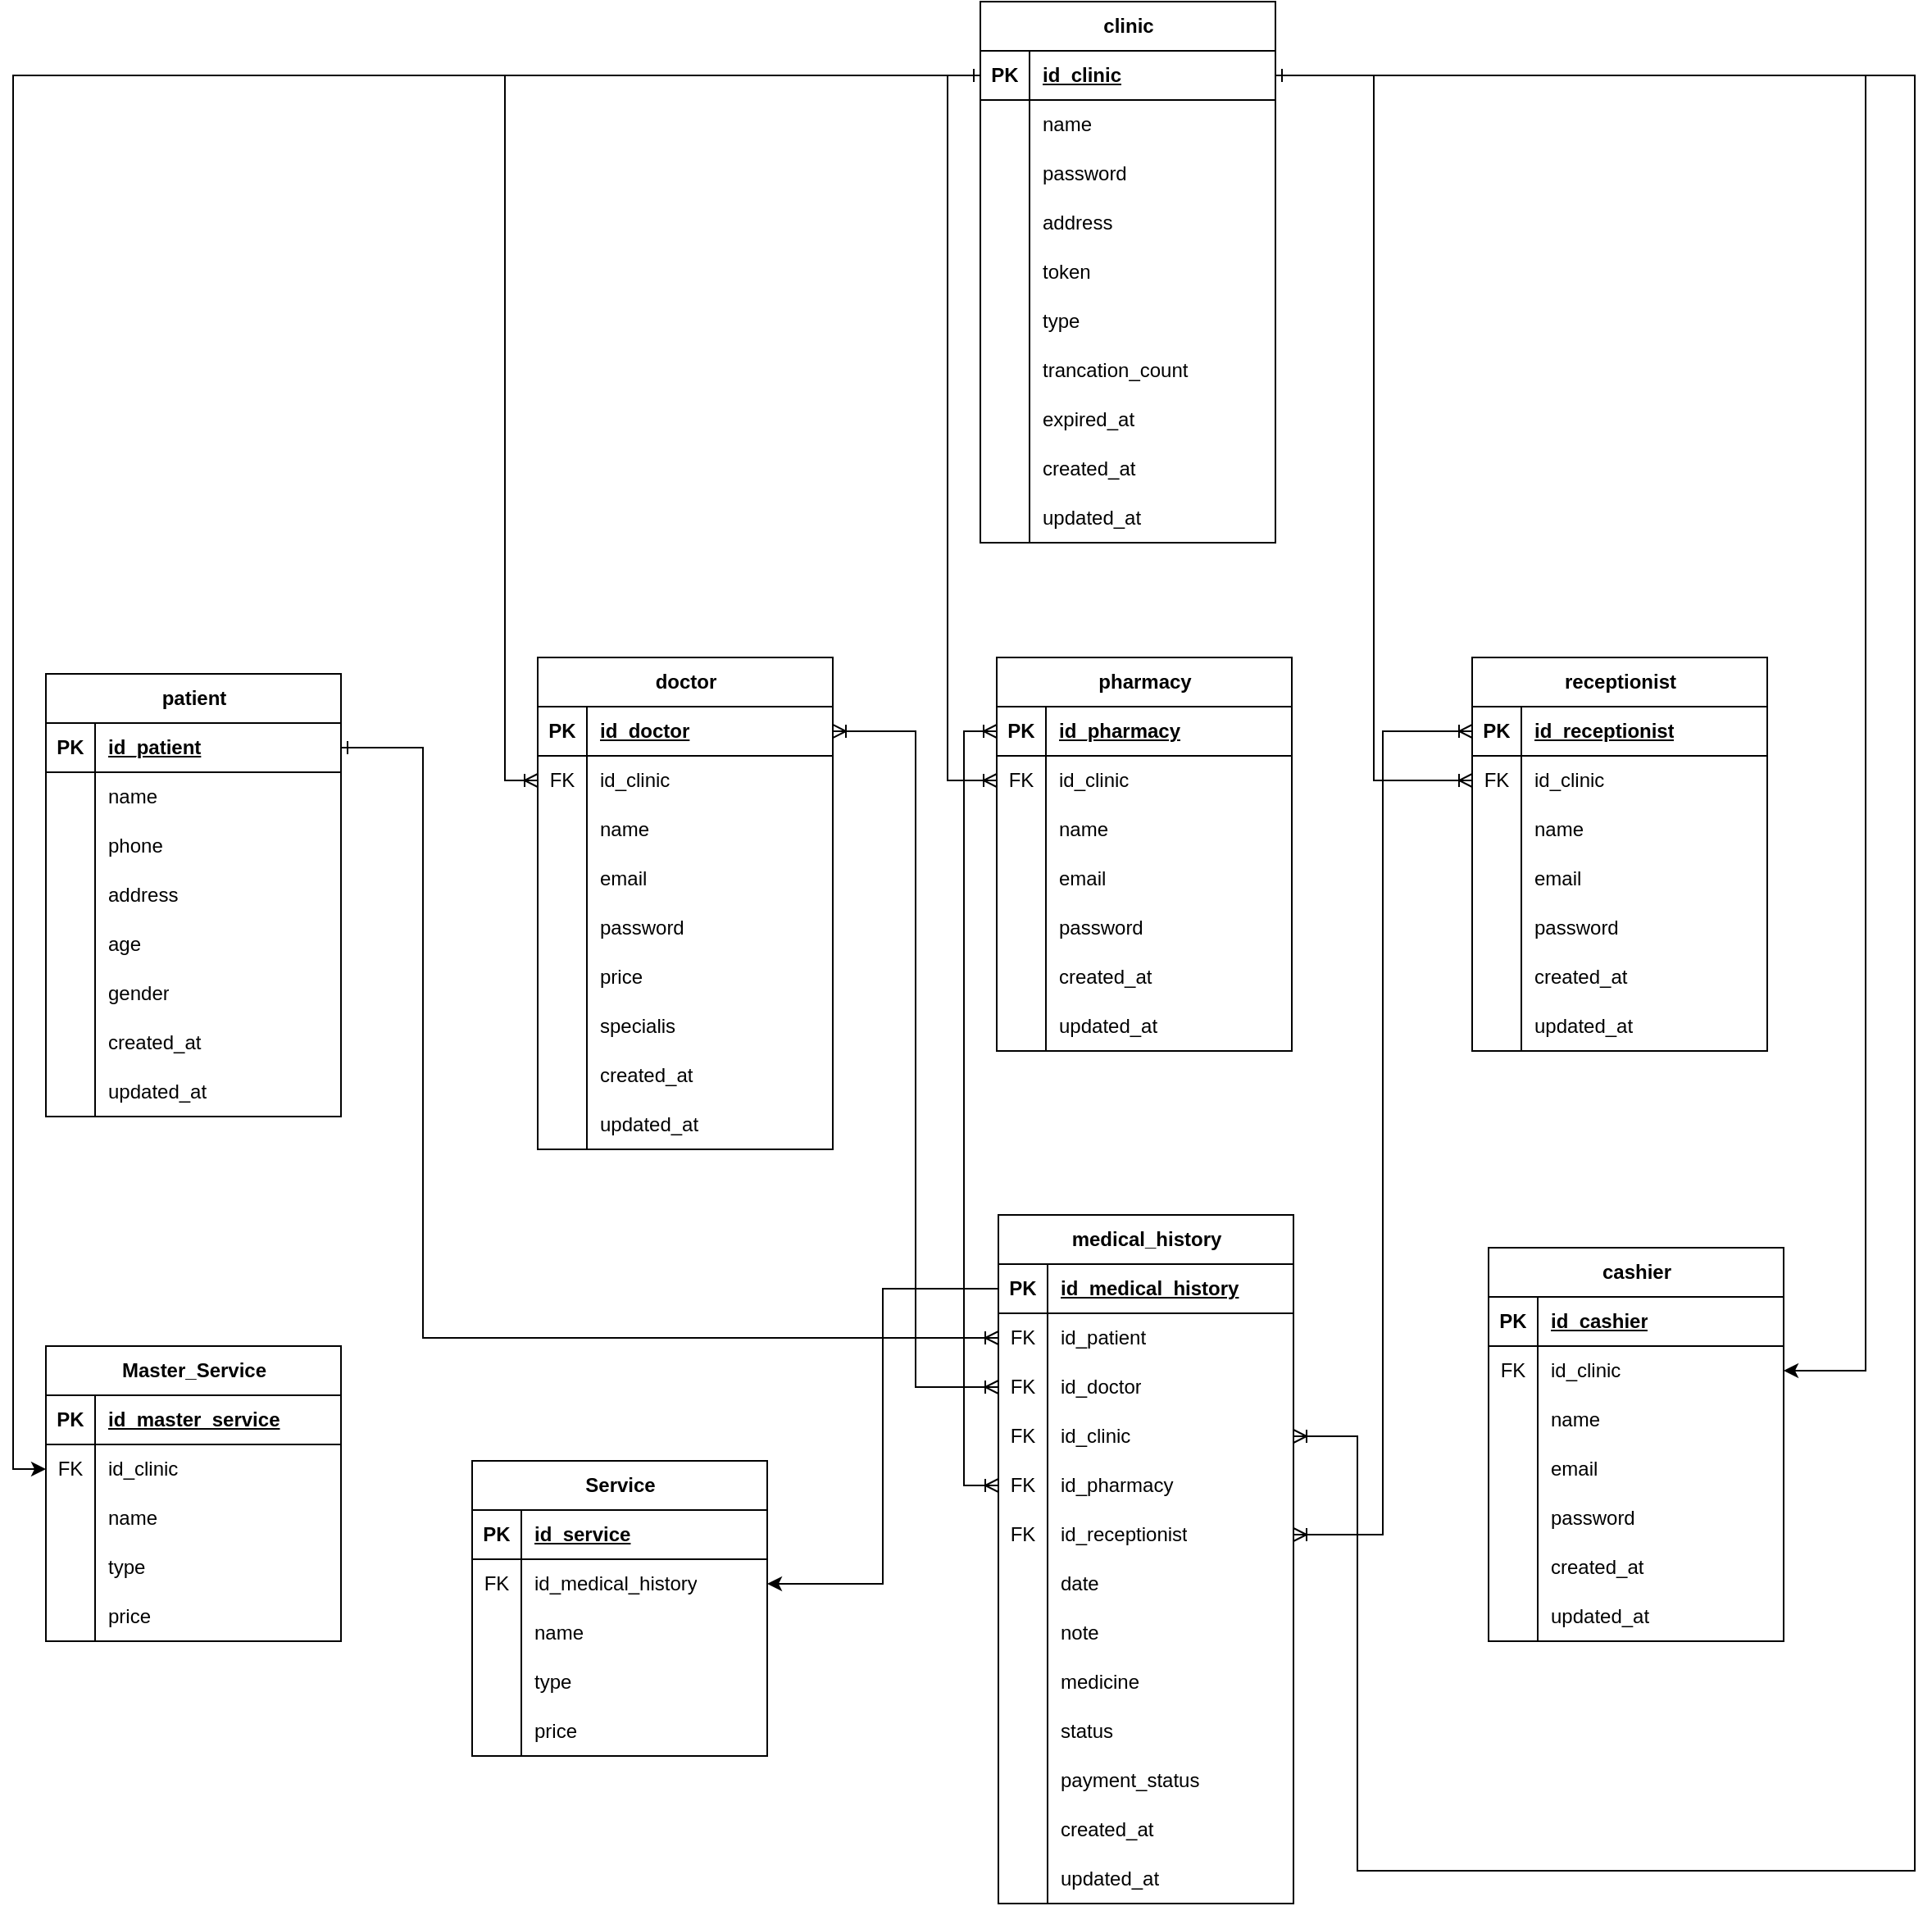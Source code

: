 <mxfile version="22.0.8" type="github">
  <diagram name="Page-1" id="T6Y8OGT-nZ9F8eXM7gi2">
    <mxGraphModel dx="2398" dy="2068" grid="1" gridSize="10" guides="1" tooltips="1" connect="1" arrows="1" fold="1" page="1" pageScale="1" pageWidth="850" pageHeight="1100" math="0" shadow="0">
      <root>
        <mxCell id="0" />
        <mxCell id="1" parent="0" />
        <mxCell id="L2jb2gW50EWI1l0z4OqM-5" value="clinic" style="shape=table;startSize=30;container=1;collapsible=1;childLayout=tableLayout;fixedRows=1;rowLines=0;fontStyle=1;align=center;resizeLast=1;html=1;" parent="1" vertex="1">
          <mxGeometry x="300" y="-970" width="180" height="330" as="geometry" />
        </mxCell>
        <mxCell id="L2jb2gW50EWI1l0z4OqM-6" value="" style="shape=tableRow;horizontal=0;startSize=0;swimlaneHead=0;swimlaneBody=0;fillColor=none;collapsible=0;dropTarget=0;points=[[0,0.5],[1,0.5]];portConstraint=eastwest;top=0;left=0;right=0;bottom=1;" parent="L2jb2gW50EWI1l0z4OqM-5" vertex="1">
          <mxGeometry y="30" width="180" height="30" as="geometry" />
        </mxCell>
        <mxCell id="L2jb2gW50EWI1l0z4OqM-7" value="PK" style="shape=partialRectangle;connectable=0;fillColor=none;top=0;left=0;bottom=0;right=0;fontStyle=1;overflow=hidden;whiteSpace=wrap;html=1;" parent="L2jb2gW50EWI1l0z4OqM-6" vertex="1">
          <mxGeometry width="30" height="30" as="geometry">
            <mxRectangle width="30" height="30" as="alternateBounds" />
          </mxGeometry>
        </mxCell>
        <mxCell id="L2jb2gW50EWI1l0z4OqM-8" value="id_clinic" style="shape=partialRectangle;connectable=0;fillColor=none;top=0;left=0;bottom=0;right=0;align=left;spacingLeft=6;fontStyle=5;overflow=hidden;whiteSpace=wrap;html=1;" parent="L2jb2gW50EWI1l0z4OqM-6" vertex="1">
          <mxGeometry x="30" width="150" height="30" as="geometry">
            <mxRectangle width="150" height="30" as="alternateBounds" />
          </mxGeometry>
        </mxCell>
        <mxCell id="L2jb2gW50EWI1l0z4OqM-9" value="" style="shape=tableRow;horizontal=0;startSize=0;swimlaneHead=0;swimlaneBody=0;fillColor=none;collapsible=0;dropTarget=0;points=[[0,0.5],[1,0.5]];portConstraint=eastwest;top=0;left=0;right=0;bottom=0;" parent="L2jb2gW50EWI1l0z4OqM-5" vertex="1">
          <mxGeometry y="60" width="180" height="30" as="geometry" />
        </mxCell>
        <mxCell id="L2jb2gW50EWI1l0z4OqM-10" value="" style="shape=partialRectangle;connectable=0;fillColor=none;top=0;left=0;bottom=0;right=0;editable=1;overflow=hidden;whiteSpace=wrap;html=1;" parent="L2jb2gW50EWI1l0z4OqM-9" vertex="1">
          <mxGeometry width="30" height="30" as="geometry">
            <mxRectangle width="30" height="30" as="alternateBounds" />
          </mxGeometry>
        </mxCell>
        <mxCell id="L2jb2gW50EWI1l0z4OqM-11" value="name" style="shape=partialRectangle;connectable=0;fillColor=none;top=0;left=0;bottom=0;right=0;align=left;spacingLeft=6;overflow=hidden;whiteSpace=wrap;html=1;" parent="L2jb2gW50EWI1l0z4OqM-9" vertex="1">
          <mxGeometry x="30" width="150" height="30" as="geometry">
            <mxRectangle width="150" height="30" as="alternateBounds" />
          </mxGeometry>
        </mxCell>
        <mxCell id="L2jb2gW50EWI1l0z4OqM-12" value="" style="shape=tableRow;horizontal=0;startSize=0;swimlaneHead=0;swimlaneBody=0;fillColor=none;collapsible=0;dropTarget=0;points=[[0,0.5],[1,0.5]];portConstraint=eastwest;top=0;left=0;right=0;bottom=0;" parent="L2jb2gW50EWI1l0z4OqM-5" vertex="1">
          <mxGeometry y="90" width="180" height="30" as="geometry" />
        </mxCell>
        <mxCell id="L2jb2gW50EWI1l0z4OqM-13" value="" style="shape=partialRectangle;connectable=0;fillColor=none;top=0;left=0;bottom=0;right=0;editable=1;overflow=hidden;whiteSpace=wrap;html=1;" parent="L2jb2gW50EWI1l0z4OqM-12" vertex="1">
          <mxGeometry width="30" height="30" as="geometry">
            <mxRectangle width="30" height="30" as="alternateBounds" />
          </mxGeometry>
        </mxCell>
        <mxCell id="L2jb2gW50EWI1l0z4OqM-14" value="password" style="shape=partialRectangle;connectable=0;fillColor=none;top=0;left=0;bottom=0;right=0;align=left;spacingLeft=6;overflow=hidden;whiteSpace=wrap;html=1;" parent="L2jb2gW50EWI1l0z4OqM-12" vertex="1">
          <mxGeometry x="30" width="150" height="30" as="geometry">
            <mxRectangle width="150" height="30" as="alternateBounds" />
          </mxGeometry>
        </mxCell>
        <mxCell id="L2jb2gW50EWI1l0z4OqM-80" value="" style="shape=tableRow;horizontal=0;startSize=0;swimlaneHead=0;swimlaneBody=0;fillColor=none;collapsible=0;dropTarget=0;points=[[0,0.5],[1,0.5]];portConstraint=eastwest;top=0;left=0;right=0;bottom=0;" parent="L2jb2gW50EWI1l0z4OqM-5" vertex="1">
          <mxGeometry y="120" width="180" height="30" as="geometry" />
        </mxCell>
        <mxCell id="L2jb2gW50EWI1l0z4OqM-81" value="" style="shape=partialRectangle;connectable=0;fillColor=none;top=0;left=0;bottom=0;right=0;editable=1;overflow=hidden;whiteSpace=wrap;html=1;" parent="L2jb2gW50EWI1l0z4OqM-80" vertex="1">
          <mxGeometry width="30" height="30" as="geometry">
            <mxRectangle width="30" height="30" as="alternateBounds" />
          </mxGeometry>
        </mxCell>
        <mxCell id="L2jb2gW50EWI1l0z4OqM-82" value="address" style="shape=partialRectangle;connectable=0;fillColor=none;top=0;left=0;bottom=0;right=0;align=left;spacingLeft=6;overflow=hidden;whiteSpace=wrap;html=1;" parent="L2jb2gW50EWI1l0z4OqM-80" vertex="1">
          <mxGeometry x="30" width="150" height="30" as="geometry">
            <mxRectangle width="150" height="30" as="alternateBounds" />
          </mxGeometry>
        </mxCell>
        <mxCell id="L2jb2gW50EWI1l0z4OqM-15" value="" style="shape=tableRow;horizontal=0;startSize=0;swimlaneHead=0;swimlaneBody=0;fillColor=none;collapsible=0;dropTarget=0;points=[[0,0.5],[1,0.5]];portConstraint=eastwest;top=0;left=0;right=0;bottom=0;" parent="L2jb2gW50EWI1l0z4OqM-5" vertex="1">
          <mxGeometry y="150" width="180" height="30" as="geometry" />
        </mxCell>
        <mxCell id="L2jb2gW50EWI1l0z4OqM-16" value="" style="shape=partialRectangle;connectable=0;fillColor=none;top=0;left=0;bottom=0;right=0;editable=1;overflow=hidden;whiteSpace=wrap;html=1;" parent="L2jb2gW50EWI1l0z4OqM-15" vertex="1">
          <mxGeometry width="30" height="30" as="geometry">
            <mxRectangle width="30" height="30" as="alternateBounds" />
          </mxGeometry>
        </mxCell>
        <mxCell id="L2jb2gW50EWI1l0z4OqM-17" value="token" style="shape=partialRectangle;connectable=0;fillColor=none;top=0;left=0;bottom=0;right=0;align=left;spacingLeft=6;overflow=hidden;whiteSpace=wrap;html=1;" parent="L2jb2gW50EWI1l0z4OqM-15" vertex="1">
          <mxGeometry x="30" width="150" height="30" as="geometry">
            <mxRectangle width="150" height="30" as="alternateBounds" />
          </mxGeometry>
        </mxCell>
        <mxCell id="zW7ka3ZC_OKFnMXy5kYM-7" value="" style="shape=tableRow;horizontal=0;startSize=0;swimlaneHead=0;swimlaneBody=0;fillColor=none;collapsible=0;dropTarget=0;points=[[0,0.5],[1,0.5]];portConstraint=eastwest;top=0;left=0;right=0;bottom=0;" parent="L2jb2gW50EWI1l0z4OqM-5" vertex="1">
          <mxGeometry y="180" width="180" height="30" as="geometry" />
        </mxCell>
        <mxCell id="zW7ka3ZC_OKFnMXy5kYM-8" value="" style="shape=partialRectangle;connectable=0;fillColor=none;top=0;left=0;bottom=0;right=0;editable=1;overflow=hidden;whiteSpace=wrap;html=1;" parent="zW7ka3ZC_OKFnMXy5kYM-7" vertex="1">
          <mxGeometry width="30" height="30" as="geometry">
            <mxRectangle width="30" height="30" as="alternateBounds" />
          </mxGeometry>
        </mxCell>
        <mxCell id="zW7ka3ZC_OKFnMXy5kYM-9" value="type" style="shape=partialRectangle;connectable=0;fillColor=none;top=0;left=0;bottom=0;right=0;align=left;spacingLeft=6;overflow=hidden;whiteSpace=wrap;html=1;" parent="zW7ka3ZC_OKFnMXy5kYM-7" vertex="1">
          <mxGeometry x="30" width="150" height="30" as="geometry">
            <mxRectangle width="150" height="30" as="alternateBounds" />
          </mxGeometry>
        </mxCell>
        <mxCell id="zW7ka3ZC_OKFnMXy5kYM-35" value="" style="shape=tableRow;horizontal=0;startSize=0;swimlaneHead=0;swimlaneBody=0;fillColor=none;collapsible=0;dropTarget=0;points=[[0,0.5],[1,0.5]];portConstraint=eastwest;top=0;left=0;right=0;bottom=0;" parent="L2jb2gW50EWI1l0z4OqM-5" vertex="1">
          <mxGeometry y="210" width="180" height="30" as="geometry" />
        </mxCell>
        <mxCell id="zW7ka3ZC_OKFnMXy5kYM-36" value="" style="shape=partialRectangle;connectable=0;fillColor=none;top=0;left=0;bottom=0;right=0;editable=1;overflow=hidden;whiteSpace=wrap;html=1;" parent="zW7ka3ZC_OKFnMXy5kYM-35" vertex="1">
          <mxGeometry width="30" height="30" as="geometry">
            <mxRectangle width="30" height="30" as="alternateBounds" />
          </mxGeometry>
        </mxCell>
        <mxCell id="zW7ka3ZC_OKFnMXy5kYM-37" value="trancation_count" style="shape=partialRectangle;connectable=0;fillColor=none;top=0;left=0;bottom=0;right=0;align=left;spacingLeft=6;overflow=hidden;whiteSpace=wrap;html=1;" parent="zW7ka3ZC_OKFnMXy5kYM-35" vertex="1">
          <mxGeometry x="30" width="150" height="30" as="geometry">
            <mxRectangle width="150" height="30" as="alternateBounds" />
          </mxGeometry>
        </mxCell>
        <mxCell id="zW7ka3ZC_OKFnMXy5kYM-1" value="" style="shape=tableRow;horizontal=0;startSize=0;swimlaneHead=0;swimlaneBody=0;fillColor=none;collapsible=0;dropTarget=0;points=[[0,0.5],[1,0.5]];portConstraint=eastwest;top=0;left=0;right=0;bottom=0;" parent="L2jb2gW50EWI1l0z4OqM-5" vertex="1">
          <mxGeometry y="240" width="180" height="30" as="geometry" />
        </mxCell>
        <mxCell id="zW7ka3ZC_OKFnMXy5kYM-2" value="" style="shape=partialRectangle;connectable=0;fillColor=none;top=0;left=0;bottom=0;right=0;editable=1;overflow=hidden;whiteSpace=wrap;html=1;" parent="zW7ka3ZC_OKFnMXy5kYM-1" vertex="1">
          <mxGeometry width="30" height="30" as="geometry">
            <mxRectangle width="30" height="30" as="alternateBounds" />
          </mxGeometry>
        </mxCell>
        <mxCell id="zW7ka3ZC_OKFnMXy5kYM-3" value="expired_at" style="shape=partialRectangle;connectable=0;fillColor=none;top=0;left=0;bottom=0;right=0;align=left;spacingLeft=6;overflow=hidden;whiteSpace=wrap;html=1;" parent="zW7ka3ZC_OKFnMXy5kYM-1" vertex="1">
          <mxGeometry x="30" width="150" height="30" as="geometry">
            <mxRectangle width="150" height="30" as="alternateBounds" />
          </mxGeometry>
        </mxCell>
        <mxCell id="MU7eKJKFgpq4OcTPW0yc-37" value="" style="shape=tableRow;horizontal=0;startSize=0;swimlaneHead=0;swimlaneBody=0;fillColor=none;collapsible=0;dropTarget=0;points=[[0,0.5],[1,0.5]];portConstraint=eastwest;top=0;left=0;right=0;bottom=0;" parent="L2jb2gW50EWI1l0z4OqM-5" vertex="1">
          <mxGeometry y="270" width="180" height="30" as="geometry" />
        </mxCell>
        <mxCell id="MU7eKJKFgpq4OcTPW0yc-38" value="" style="shape=partialRectangle;connectable=0;fillColor=none;top=0;left=0;bottom=0;right=0;editable=1;overflow=hidden;whiteSpace=wrap;html=1;" parent="MU7eKJKFgpq4OcTPW0yc-37" vertex="1">
          <mxGeometry width="30" height="30" as="geometry">
            <mxRectangle width="30" height="30" as="alternateBounds" />
          </mxGeometry>
        </mxCell>
        <mxCell id="MU7eKJKFgpq4OcTPW0yc-39" value="created_at" style="shape=partialRectangle;connectable=0;fillColor=none;top=0;left=0;bottom=0;right=0;align=left;spacingLeft=6;overflow=hidden;whiteSpace=wrap;html=1;" parent="MU7eKJKFgpq4OcTPW0yc-37" vertex="1">
          <mxGeometry x="30" width="150" height="30" as="geometry">
            <mxRectangle width="150" height="30" as="alternateBounds" />
          </mxGeometry>
        </mxCell>
        <mxCell id="MU7eKJKFgpq4OcTPW0yc-40" value="" style="shape=tableRow;horizontal=0;startSize=0;swimlaneHead=0;swimlaneBody=0;fillColor=none;collapsible=0;dropTarget=0;points=[[0,0.5],[1,0.5]];portConstraint=eastwest;top=0;left=0;right=0;bottom=0;" parent="L2jb2gW50EWI1l0z4OqM-5" vertex="1">
          <mxGeometry y="300" width="180" height="30" as="geometry" />
        </mxCell>
        <mxCell id="MU7eKJKFgpq4OcTPW0yc-41" value="" style="shape=partialRectangle;connectable=0;fillColor=none;top=0;left=0;bottom=0;right=0;editable=1;overflow=hidden;whiteSpace=wrap;html=1;" parent="MU7eKJKFgpq4OcTPW0yc-40" vertex="1">
          <mxGeometry width="30" height="30" as="geometry">
            <mxRectangle width="30" height="30" as="alternateBounds" />
          </mxGeometry>
        </mxCell>
        <mxCell id="MU7eKJKFgpq4OcTPW0yc-42" value="updated_at" style="shape=partialRectangle;connectable=0;fillColor=none;top=0;left=0;bottom=0;right=0;align=left;spacingLeft=6;overflow=hidden;whiteSpace=wrap;html=1;" parent="MU7eKJKFgpq4OcTPW0yc-40" vertex="1">
          <mxGeometry x="30" width="150" height="30" as="geometry">
            <mxRectangle width="150" height="30" as="alternateBounds" />
          </mxGeometry>
        </mxCell>
        <mxCell id="L2jb2gW50EWI1l0z4OqM-18" value="doctor" style="shape=table;startSize=30;container=1;collapsible=1;childLayout=tableLayout;fixedRows=1;rowLines=0;fontStyle=1;align=center;resizeLast=1;html=1;" parent="1" vertex="1">
          <mxGeometry x="30" y="-570" width="180" height="300" as="geometry" />
        </mxCell>
        <mxCell id="L2jb2gW50EWI1l0z4OqM-19" value="" style="shape=tableRow;horizontal=0;startSize=0;swimlaneHead=0;swimlaneBody=0;fillColor=none;collapsible=0;dropTarget=0;points=[[0,0.5],[1,0.5]];portConstraint=eastwest;top=0;left=0;right=0;bottom=1;" parent="L2jb2gW50EWI1l0z4OqM-18" vertex="1">
          <mxGeometry y="30" width="180" height="30" as="geometry" />
        </mxCell>
        <mxCell id="L2jb2gW50EWI1l0z4OqM-20" value="PK" style="shape=partialRectangle;connectable=0;fillColor=none;top=0;left=0;bottom=0;right=0;fontStyle=1;overflow=hidden;whiteSpace=wrap;html=1;" parent="L2jb2gW50EWI1l0z4OqM-19" vertex="1">
          <mxGeometry width="30" height="30" as="geometry">
            <mxRectangle width="30" height="30" as="alternateBounds" />
          </mxGeometry>
        </mxCell>
        <mxCell id="L2jb2gW50EWI1l0z4OqM-21" value="id_doctor" style="shape=partialRectangle;connectable=0;fillColor=none;top=0;left=0;bottom=0;right=0;align=left;spacingLeft=6;fontStyle=5;overflow=hidden;whiteSpace=wrap;html=1;" parent="L2jb2gW50EWI1l0z4OqM-19" vertex="1">
          <mxGeometry x="30" width="150" height="30" as="geometry">
            <mxRectangle width="150" height="30" as="alternateBounds" />
          </mxGeometry>
        </mxCell>
        <mxCell id="L2jb2gW50EWI1l0z4OqM-22" value="" style="shape=tableRow;horizontal=0;startSize=0;swimlaneHead=0;swimlaneBody=0;fillColor=none;collapsible=0;dropTarget=0;points=[[0,0.5],[1,0.5]];portConstraint=eastwest;top=0;left=0;right=0;bottom=0;" parent="L2jb2gW50EWI1l0z4OqM-18" vertex="1">
          <mxGeometry y="60" width="180" height="30" as="geometry" />
        </mxCell>
        <mxCell id="L2jb2gW50EWI1l0z4OqM-23" value="FK" style="shape=partialRectangle;connectable=0;fillColor=none;top=0;left=0;bottom=0;right=0;editable=1;overflow=hidden;whiteSpace=wrap;html=1;" parent="L2jb2gW50EWI1l0z4OqM-22" vertex="1">
          <mxGeometry width="30" height="30" as="geometry">
            <mxRectangle width="30" height="30" as="alternateBounds" />
          </mxGeometry>
        </mxCell>
        <mxCell id="L2jb2gW50EWI1l0z4OqM-24" value="id_clinic" style="shape=partialRectangle;connectable=0;fillColor=none;top=0;left=0;bottom=0;right=0;align=left;spacingLeft=6;overflow=hidden;whiteSpace=wrap;html=1;" parent="L2jb2gW50EWI1l0z4OqM-22" vertex="1">
          <mxGeometry x="30" width="150" height="30" as="geometry">
            <mxRectangle width="150" height="30" as="alternateBounds" />
          </mxGeometry>
        </mxCell>
        <mxCell id="L2jb2gW50EWI1l0z4OqM-25" value="" style="shape=tableRow;horizontal=0;startSize=0;swimlaneHead=0;swimlaneBody=0;fillColor=none;collapsible=0;dropTarget=0;points=[[0,0.5],[1,0.5]];portConstraint=eastwest;top=0;left=0;right=0;bottom=0;" parent="L2jb2gW50EWI1l0z4OqM-18" vertex="1">
          <mxGeometry y="90" width="180" height="30" as="geometry" />
        </mxCell>
        <mxCell id="L2jb2gW50EWI1l0z4OqM-26" value="" style="shape=partialRectangle;connectable=0;fillColor=none;top=0;left=0;bottom=0;right=0;editable=1;overflow=hidden;whiteSpace=wrap;html=1;" parent="L2jb2gW50EWI1l0z4OqM-25" vertex="1">
          <mxGeometry width="30" height="30" as="geometry">
            <mxRectangle width="30" height="30" as="alternateBounds" />
          </mxGeometry>
        </mxCell>
        <mxCell id="L2jb2gW50EWI1l0z4OqM-27" value="name" style="shape=partialRectangle;connectable=0;fillColor=none;top=0;left=0;bottom=0;right=0;align=left;spacingLeft=6;overflow=hidden;whiteSpace=wrap;html=1;" parent="L2jb2gW50EWI1l0z4OqM-25" vertex="1">
          <mxGeometry x="30" width="150" height="30" as="geometry">
            <mxRectangle width="150" height="30" as="alternateBounds" />
          </mxGeometry>
        </mxCell>
        <mxCell id="KlZymTwHU1CRqsZo1S6R-50" value="" style="shape=tableRow;horizontal=0;startSize=0;swimlaneHead=0;swimlaneBody=0;fillColor=none;collapsible=0;dropTarget=0;points=[[0,0.5],[1,0.5]];portConstraint=eastwest;top=0;left=0;right=0;bottom=0;" parent="L2jb2gW50EWI1l0z4OqM-18" vertex="1">
          <mxGeometry y="120" width="180" height="30" as="geometry" />
        </mxCell>
        <mxCell id="KlZymTwHU1CRqsZo1S6R-51" value="" style="shape=partialRectangle;connectable=0;fillColor=none;top=0;left=0;bottom=0;right=0;editable=1;overflow=hidden;whiteSpace=wrap;html=1;" parent="KlZymTwHU1CRqsZo1S6R-50" vertex="1">
          <mxGeometry width="30" height="30" as="geometry">
            <mxRectangle width="30" height="30" as="alternateBounds" />
          </mxGeometry>
        </mxCell>
        <mxCell id="KlZymTwHU1CRqsZo1S6R-52" value="email" style="shape=partialRectangle;connectable=0;fillColor=none;top=0;left=0;bottom=0;right=0;align=left;spacingLeft=6;overflow=hidden;whiteSpace=wrap;html=1;" parent="KlZymTwHU1CRqsZo1S6R-50" vertex="1">
          <mxGeometry x="30" width="150" height="30" as="geometry">
            <mxRectangle width="150" height="30" as="alternateBounds" />
          </mxGeometry>
        </mxCell>
        <mxCell id="L2jb2gW50EWI1l0z4OqM-63" value="" style="shape=tableRow;horizontal=0;startSize=0;swimlaneHead=0;swimlaneBody=0;fillColor=none;collapsible=0;dropTarget=0;points=[[0,0.5],[1,0.5]];portConstraint=eastwest;top=0;left=0;right=0;bottom=0;" parent="L2jb2gW50EWI1l0z4OqM-18" vertex="1">
          <mxGeometry y="150" width="180" height="30" as="geometry" />
        </mxCell>
        <mxCell id="L2jb2gW50EWI1l0z4OqM-64" value="" style="shape=partialRectangle;connectable=0;fillColor=none;top=0;left=0;bottom=0;right=0;editable=1;overflow=hidden;whiteSpace=wrap;html=1;" parent="L2jb2gW50EWI1l0z4OqM-63" vertex="1">
          <mxGeometry width="30" height="30" as="geometry">
            <mxRectangle width="30" height="30" as="alternateBounds" />
          </mxGeometry>
        </mxCell>
        <mxCell id="L2jb2gW50EWI1l0z4OqM-65" value="password" style="shape=partialRectangle;connectable=0;fillColor=none;top=0;left=0;bottom=0;right=0;align=left;spacingLeft=6;overflow=hidden;whiteSpace=wrap;html=1;" parent="L2jb2gW50EWI1l0z4OqM-63" vertex="1">
          <mxGeometry x="30" width="150" height="30" as="geometry">
            <mxRectangle width="150" height="30" as="alternateBounds" />
          </mxGeometry>
        </mxCell>
        <mxCell id="ygdCZ16V3BvgmsQRJw0b-36" value="" style="shape=tableRow;horizontal=0;startSize=0;swimlaneHead=0;swimlaneBody=0;fillColor=none;collapsible=0;dropTarget=0;points=[[0,0.5],[1,0.5]];portConstraint=eastwest;top=0;left=0;right=0;bottom=0;" vertex="1" parent="L2jb2gW50EWI1l0z4OqM-18">
          <mxGeometry y="180" width="180" height="30" as="geometry" />
        </mxCell>
        <mxCell id="ygdCZ16V3BvgmsQRJw0b-37" value="" style="shape=partialRectangle;connectable=0;fillColor=none;top=0;left=0;bottom=0;right=0;editable=1;overflow=hidden;whiteSpace=wrap;html=1;" vertex="1" parent="ygdCZ16V3BvgmsQRJw0b-36">
          <mxGeometry width="30" height="30" as="geometry">
            <mxRectangle width="30" height="30" as="alternateBounds" />
          </mxGeometry>
        </mxCell>
        <mxCell id="ygdCZ16V3BvgmsQRJw0b-38" value="price" style="shape=partialRectangle;connectable=0;fillColor=none;top=0;left=0;bottom=0;right=0;align=left;spacingLeft=6;overflow=hidden;whiteSpace=wrap;html=1;" vertex="1" parent="ygdCZ16V3BvgmsQRJw0b-36">
          <mxGeometry x="30" width="150" height="30" as="geometry">
            <mxRectangle width="150" height="30" as="alternateBounds" />
          </mxGeometry>
        </mxCell>
        <mxCell id="L2jb2gW50EWI1l0z4OqM-28" value="" style="shape=tableRow;horizontal=0;startSize=0;swimlaneHead=0;swimlaneBody=0;fillColor=none;collapsible=0;dropTarget=0;points=[[0,0.5],[1,0.5]];portConstraint=eastwest;top=0;left=0;right=0;bottom=0;" parent="L2jb2gW50EWI1l0z4OqM-18" vertex="1">
          <mxGeometry y="210" width="180" height="30" as="geometry" />
        </mxCell>
        <mxCell id="L2jb2gW50EWI1l0z4OqM-29" value="" style="shape=partialRectangle;connectable=0;fillColor=none;top=0;left=0;bottom=0;right=0;editable=1;overflow=hidden;whiteSpace=wrap;html=1;" parent="L2jb2gW50EWI1l0z4OqM-28" vertex="1">
          <mxGeometry width="30" height="30" as="geometry">
            <mxRectangle width="30" height="30" as="alternateBounds" />
          </mxGeometry>
        </mxCell>
        <mxCell id="L2jb2gW50EWI1l0z4OqM-30" value="specialis" style="shape=partialRectangle;connectable=0;fillColor=none;top=0;left=0;bottom=0;right=0;align=left;spacingLeft=6;overflow=hidden;whiteSpace=wrap;html=1;" parent="L2jb2gW50EWI1l0z4OqM-28" vertex="1">
          <mxGeometry x="30" width="150" height="30" as="geometry">
            <mxRectangle width="150" height="30" as="alternateBounds" />
          </mxGeometry>
        </mxCell>
        <mxCell id="MU7eKJKFgpq4OcTPW0yc-43" value="" style="shape=tableRow;horizontal=0;startSize=0;swimlaneHead=0;swimlaneBody=0;fillColor=none;collapsible=0;dropTarget=0;points=[[0,0.5],[1,0.5]];portConstraint=eastwest;top=0;left=0;right=0;bottom=0;" parent="L2jb2gW50EWI1l0z4OqM-18" vertex="1">
          <mxGeometry y="240" width="180" height="30" as="geometry" />
        </mxCell>
        <mxCell id="MU7eKJKFgpq4OcTPW0yc-44" value="" style="shape=partialRectangle;connectable=0;fillColor=none;top=0;left=0;bottom=0;right=0;editable=1;overflow=hidden;whiteSpace=wrap;html=1;" parent="MU7eKJKFgpq4OcTPW0yc-43" vertex="1">
          <mxGeometry width="30" height="30" as="geometry">
            <mxRectangle width="30" height="30" as="alternateBounds" />
          </mxGeometry>
        </mxCell>
        <mxCell id="MU7eKJKFgpq4OcTPW0yc-45" value="created_at" style="shape=partialRectangle;connectable=0;fillColor=none;top=0;left=0;bottom=0;right=0;align=left;spacingLeft=6;overflow=hidden;whiteSpace=wrap;html=1;" parent="MU7eKJKFgpq4OcTPW0yc-43" vertex="1">
          <mxGeometry x="30" width="150" height="30" as="geometry">
            <mxRectangle width="150" height="30" as="alternateBounds" />
          </mxGeometry>
        </mxCell>
        <mxCell id="MU7eKJKFgpq4OcTPW0yc-46" value="" style="shape=tableRow;horizontal=0;startSize=0;swimlaneHead=0;swimlaneBody=0;fillColor=none;collapsible=0;dropTarget=0;points=[[0,0.5],[1,0.5]];portConstraint=eastwest;top=0;left=0;right=0;bottom=0;" parent="L2jb2gW50EWI1l0z4OqM-18" vertex="1">
          <mxGeometry y="270" width="180" height="30" as="geometry" />
        </mxCell>
        <mxCell id="MU7eKJKFgpq4OcTPW0yc-47" value="" style="shape=partialRectangle;connectable=0;fillColor=none;top=0;left=0;bottom=0;right=0;editable=1;overflow=hidden;whiteSpace=wrap;html=1;" parent="MU7eKJKFgpq4OcTPW0yc-46" vertex="1">
          <mxGeometry width="30" height="30" as="geometry">
            <mxRectangle width="30" height="30" as="alternateBounds" />
          </mxGeometry>
        </mxCell>
        <mxCell id="MU7eKJKFgpq4OcTPW0yc-48" value="updated_at" style="shape=partialRectangle;connectable=0;fillColor=none;top=0;left=0;bottom=0;right=0;align=left;spacingLeft=6;overflow=hidden;whiteSpace=wrap;html=1;" parent="MU7eKJKFgpq4OcTPW0yc-46" vertex="1">
          <mxGeometry x="30" width="150" height="30" as="geometry">
            <mxRectangle width="150" height="30" as="alternateBounds" />
          </mxGeometry>
        </mxCell>
        <mxCell id="L2jb2gW50EWI1l0z4OqM-31" value="patient" style="shape=table;startSize=30;container=1;collapsible=1;childLayout=tableLayout;fixedRows=1;rowLines=0;fontStyle=1;align=center;resizeLast=1;html=1;" parent="1" vertex="1">
          <mxGeometry x="-270" y="-560" width="180" height="270" as="geometry" />
        </mxCell>
        <mxCell id="L2jb2gW50EWI1l0z4OqM-32" value="" style="shape=tableRow;horizontal=0;startSize=0;swimlaneHead=0;swimlaneBody=0;fillColor=none;collapsible=0;dropTarget=0;points=[[0,0.5],[1,0.5]];portConstraint=eastwest;top=0;left=0;right=0;bottom=1;" parent="L2jb2gW50EWI1l0z4OqM-31" vertex="1">
          <mxGeometry y="30" width="180" height="30" as="geometry" />
        </mxCell>
        <mxCell id="L2jb2gW50EWI1l0z4OqM-33" value="PK" style="shape=partialRectangle;connectable=0;fillColor=none;top=0;left=0;bottom=0;right=0;fontStyle=1;overflow=hidden;whiteSpace=wrap;html=1;" parent="L2jb2gW50EWI1l0z4OqM-32" vertex="1">
          <mxGeometry width="30" height="30" as="geometry">
            <mxRectangle width="30" height="30" as="alternateBounds" />
          </mxGeometry>
        </mxCell>
        <mxCell id="L2jb2gW50EWI1l0z4OqM-34" value="id_patient" style="shape=partialRectangle;connectable=0;fillColor=none;top=0;left=0;bottom=0;right=0;align=left;spacingLeft=6;fontStyle=5;overflow=hidden;whiteSpace=wrap;html=1;" parent="L2jb2gW50EWI1l0z4OqM-32" vertex="1">
          <mxGeometry x="30" width="150" height="30" as="geometry">
            <mxRectangle width="150" height="30" as="alternateBounds" />
          </mxGeometry>
        </mxCell>
        <mxCell id="L2jb2gW50EWI1l0z4OqM-35" value="" style="shape=tableRow;horizontal=0;startSize=0;swimlaneHead=0;swimlaneBody=0;fillColor=none;collapsible=0;dropTarget=0;points=[[0,0.5],[1,0.5]];portConstraint=eastwest;top=0;left=0;right=0;bottom=0;" parent="L2jb2gW50EWI1l0z4OqM-31" vertex="1">
          <mxGeometry y="60" width="180" height="30" as="geometry" />
        </mxCell>
        <mxCell id="L2jb2gW50EWI1l0z4OqM-36" value="" style="shape=partialRectangle;connectable=0;fillColor=none;top=0;left=0;bottom=0;right=0;editable=1;overflow=hidden;whiteSpace=wrap;html=1;" parent="L2jb2gW50EWI1l0z4OqM-35" vertex="1">
          <mxGeometry width="30" height="30" as="geometry">
            <mxRectangle width="30" height="30" as="alternateBounds" />
          </mxGeometry>
        </mxCell>
        <mxCell id="L2jb2gW50EWI1l0z4OqM-37" value="name" style="shape=partialRectangle;connectable=0;fillColor=none;top=0;left=0;bottom=0;right=0;align=left;spacingLeft=6;overflow=hidden;whiteSpace=wrap;html=1;" parent="L2jb2gW50EWI1l0z4OqM-35" vertex="1">
          <mxGeometry x="30" width="150" height="30" as="geometry">
            <mxRectangle width="150" height="30" as="alternateBounds" />
          </mxGeometry>
        </mxCell>
        <mxCell id="L2jb2gW50EWI1l0z4OqM-38" value="" style="shape=tableRow;horizontal=0;startSize=0;swimlaneHead=0;swimlaneBody=0;fillColor=none;collapsible=0;dropTarget=0;points=[[0,0.5],[1,0.5]];portConstraint=eastwest;top=0;left=0;right=0;bottom=0;" parent="L2jb2gW50EWI1l0z4OqM-31" vertex="1">
          <mxGeometry y="90" width="180" height="30" as="geometry" />
        </mxCell>
        <mxCell id="L2jb2gW50EWI1l0z4OqM-39" value="" style="shape=partialRectangle;connectable=0;fillColor=none;top=0;left=0;bottom=0;right=0;editable=1;overflow=hidden;whiteSpace=wrap;html=1;" parent="L2jb2gW50EWI1l0z4OqM-38" vertex="1">
          <mxGeometry width="30" height="30" as="geometry">
            <mxRectangle width="30" height="30" as="alternateBounds" />
          </mxGeometry>
        </mxCell>
        <mxCell id="L2jb2gW50EWI1l0z4OqM-40" value="phone" style="shape=partialRectangle;connectable=0;fillColor=none;top=0;left=0;bottom=0;right=0;align=left;spacingLeft=6;overflow=hidden;whiteSpace=wrap;html=1;" parent="L2jb2gW50EWI1l0z4OqM-38" vertex="1">
          <mxGeometry x="30" width="150" height="30" as="geometry">
            <mxRectangle width="150" height="30" as="alternateBounds" />
          </mxGeometry>
        </mxCell>
        <mxCell id="L2jb2gW50EWI1l0z4OqM-74" value="" style="shape=tableRow;horizontal=0;startSize=0;swimlaneHead=0;swimlaneBody=0;fillColor=none;collapsible=0;dropTarget=0;points=[[0,0.5],[1,0.5]];portConstraint=eastwest;top=0;left=0;right=0;bottom=0;" parent="L2jb2gW50EWI1l0z4OqM-31" vertex="1">
          <mxGeometry y="120" width="180" height="30" as="geometry" />
        </mxCell>
        <mxCell id="L2jb2gW50EWI1l0z4OqM-75" value="" style="shape=partialRectangle;connectable=0;fillColor=none;top=0;left=0;bottom=0;right=0;editable=1;overflow=hidden;whiteSpace=wrap;html=1;" parent="L2jb2gW50EWI1l0z4OqM-74" vertex="1">
          <mxGeometry width="30" height="30" as="geometry">
            <mxRectangle width="30" height="30" as="alternateBounds" />
          </mxGeometry>
        </mxCell>
        <mxCell id="L2jb2gW50EWI1l0z4OqM-76" value="address&lt;br&gt;" style="shape=partialRectangle;connectable=0;fillColor=none;top=0;left=0;bottom=0;right=0;align=left;spacingLeft=6;overflow=hidden;whiteSpace=wrap;html=1;" parent="L2jb2gW50EWI1l0z4OqM-74" vertex="1">
          <mxGeometry x="30" width="150" height="30" as="geometry">
            <mxRectangle width="150" height="30" as="alternateBounds" />
          </mxGeometry>
        </mxCell>
        <mxCell id="L2jb2gW50EWI1l0z4OqM-41" value="" style="shape=tableRow;horizontal=0;startSize=0;swimlaneHead=0;swimlaneBody=0;fillColor=none;collapsible=0;dropTarget=0;points=[[0,0.5],[1,0.5]];portConstraint=eastwest;top=0;left=0;right=0;bottom=0;" parent="L2jb2gW50EWI1l0z4OqM-31" vertex="1">
          <mxGeometry y="150" width="180" height="30" as="geometry" />
        </mxCell>
        <mxCell id="L2jb2gW50EWI1l0z4OqM-42" value="" style="shape=partialRectangle;connectable=0;fillColor=none;top=0;left=0;bottom=0;right=0;editable=1;overflow=hidden;whiteSpace=wrap;html=1;" parent="L2jb2gW50EWI1l0z4OqM-41" vertex="1">
          <mxGeometry width="30" height="30" as="geometry">
            <mxRectangle width="30" height="30" as="alternateBounds" />
          </mxGeometry>
        </mxCell>
        <mxCell id="L2jb2gW50EWI1l0z4OqM-43" value="age" style="shape=partialRectangle;connectable=0;fillColor=none;top=0;left=0;bottom=0;right=0;align=left;spacingLeft=6;overflow=hidden;whiteSpace=wrap;html=1;" parent="L2jb2gW50EWI1l0z4OqM-41" vertex="1">
          <mxGeometry x="30" width="150" height="30" as="geometry">
            <mxRectangle width="150" height="30" as="alternateBounds" />
          </mxGeometry>
        </mxCell>
        <mxCell id="KlZymTwHU1CRqsZo1S6R-1" value="" style="shape=tableRow;horizontal=0;startSize=0;swimlaneHead=0;swimlaneBody=0;fillColor=none;collapsible=0;dropTarget=0;points=[[0,0.5],[1,0.5]];portConstraint=eastwest;top=0;left=0;right=0;bottom=0;" parent="L2jb2gW50EWI1l0z4OqM-31" vertex="1">
          <mxGeometry y="180" width="180" height="30" as="geometry" />
        </mxCell>
        <mxCell id="KlZymTwHU1CRqsZo1S6R-2" value="" style="shape=partialRectangle;connectable=0;fillColor=none;top=0;left=0;bottom=0;right=0;editable=1;overflow=hidden;whiteSpace=wrap;html=1;" parent="KlZymTwHU1CRqsZo1S6R-1" vertex="1">
          <mxGeometry width="30" height="30" as="geometry">
            <mxRectangle width="30" height="30" as="alternateBounds" />
          </mxGeometry>
        </mxCell>
        <mxCell id="KlZymTwHU1CRqsZo1S6R-3" value="gender" style="shape=partialRectangle;connectable=0;fillColor=none;top=0;left=0;bottom=0;right=0;align=left;spacingLeft=6;overflow=hidden;whiteSpace=wrap;html=1;" parent="KlZymTwHU1CRqsZo1S6R-1" vertex="1">
          <mxGeometry x="30" width="150" height="30" as="geometry">
            <mxRectangle width="150" height="30" as="alternateBounds" />
          </mxGeometry>
        </mxCell>
        <mxCell id="MU7eKJKFgpq4OcTPW0yc-34" value="" style="shape=tableRow;horizontal=0;startSize=0;swimlaneHead=0;swimlaneBody=0;fillColor=none;collapsible=0;dropTarget=0;points=[[0,0.5],[1,0.5]];portConstraint=eastwest;top=0;left=0;right=0;bottom=0;" parent="L2jb2gW50EWI1l0z4OqM-31" vertex="1">
          <mxGeometry y="210" width="180" height="30" as="geometry" />
        </mxCell>
        <mxCell id="MU7eKJKFgpq4OcTPW0yc-35" value="" style="shape=partialRectangle;connectable=0;fillColor=none;top=0;left=0;bottom=0;right=0;editable=1;overflow=hidden;whiteSpace=wrap;html=1;" parent="MU7eKJKFgpq4OcTPW0yc-34" vertex="1">
          <mxGeometry width="30" height="30" as="geometry">
            <mxRectangle width="30" height="30" as="alternateBounds" />
          </mxGeometry>
        </mxCell>
        <mxCell id="MU7eKJKFgpq4OcTPW0yc-36" value="created_at" style="shape=partialRectangle;connectable=0;fillColor=none;top=0;left=0;bottom=0;right=0;align=left;spacingLeft=6;overflow=hidden;whiteSpace=wrap;html=1;" parent="MU7eKJKFgpq4OcTPW0yc-34" vertex="1">
          <mxGeometry x="30" width="150" height="30" as="geometry">
            <mxRectangle width="150" height="30" as="alternateBounds" />
          </mxGeometry>
        </mxCell>
        <mxCell id="MU7eKJKFgpq4OcTPW0yc-31" value="" style="shape=tableRow;horizontal=0;startSize=0;swimlaneHead=0;swimlaneBody=0;fillColor=none;collapsible=0;dropTarget=0;points=[[0,0.5],[1,0.5]];portConstraint=eastwest;top=0;left=0;right=0;bottom=0;" parent="L2jb2gW50EWI1l0z4OqM-31" vertex="1">
          <mxGeometry y="240" width="180" height="30" as="geometry" />
        </mxCell>
        <mxCell id="MU7eKJKFgpq4OcTPW0yc-32" value="" style="shape=partialRectangle;connectable=0;fillColor=none;top=0;left=0;bottom=0;right=0;editable=1;overflow=hidden;whiteSpace=wrap;html=1;" parent="MU7eKJKFgpq4OcTPW0yc-31" vertex="1">
          <mxGeometry width="30" height="30" as="geometry">
            <mxRectangle width="30" height="30" as="alternateBounds" />
          </mxGeometry>
        </mxCell>
        <mxCell id="MU7eKJKFgpq4OcTPW0yc-33" value="updated_at" style="shape=partialRectangle;connectable=0;fillColor=none;top=0;left=0;bottom=0;right=0;align=left;spacingLeft=6;overflow=hidden;whiteSpace=wrap;html=1;" parent="MU7eKJKFgpq4OcTPW0yc-31" vertex="1">
          <mxGeometry x="30" width="150" height="30" as="geometry">
            <mxRectangle width="150" height="30" as="alternateBounds" />
          </mxGeometry>
        </mxCell>
        <mxCell id="L2jb2gW50EWI1l0z4OqM-44" value="medical_history" style="shape=table;startSize=30;container=1;collapsible=1;childLayout=tableLayout;fixedRows=1;rowLines=0;fontStyle=1;align=center;resizeLast=1;html=1;" parent="1" vertex="1">
          <mxGeometry x="311" y="-230" width="180" height="420" as="geometry" />
        </mxCell>
        <mxCell id="L2jb2gW50EWI1l0z4OqM-45" value="" style="shape=tableRow;horizontal=0;startSize=0;swimlaneHead=0;swimlaneBody=0;fillColor=none;collapsible=0;dropTarget=0;points=[[0,0.5],[1,0.5]];portConstraint=eastwest;top=0;left=0;right=0;bottom=1;" parent="L2jb2gW50EWI1l0z4OqM-44" vertex="1">
          <mxGeometry y="30" width="180" height="30" as="geometry" />
        </mxCell>
        <mxCell id="L2jb2gW50EWI1l0z4OqM-46" value="PK" style="shape=partialRectangle;connectable=0;fillColor=none;top=0;left=0;bottom=0;right=0;fontStyle=1;overflow=hidden;whiteSpace=wrap;html=1;" parent="L2jb2gW50EWI1l0z4OqM-45" vertex="1">
          <mxGeometry width="30" height="30" as="geometry">
            <mxRectangle width="30" height="30" as="alternateBounds" />
          </mxGeometry>
        </mxCell>
        <mxCell id="L2jb2gW50EWI1l0z4OqM-47" value="id_medical_history" style="shape=partialRectangle;connectable=0;fillColor=none;top=0;left=0;bottom=0;right=0;align=left;spacingLeft=6;fontStyle=5;overflow=hidden;whiteSpace=wrap;html=1;" parent="L2jb2gW50EWI1l0z4OqM-45" vertex="1">
          <mxGeometry x="30" width="150" height="30" as="geometry">
            <mxRectangle width="150" height="30" as="alternateBounds" />
          </mxGeometry>
        </mxCell>
        <mxCell id="L2jb2gW50EWI1l0z4OqM-48" value="" style="shape=tableRow;horizontal=0;startSize=0;swimlaneHead=0;swimlaneBody=0;fillColor=none;collapsible=0;dropTarget=0;points=[[0,0.5],[1,0.5]];portConstraint=eastwest;top=0;left=0;right=0;bottom=0;" parent="L2jb2gW50EWI1l0z4OqM-44" vertex="1">
          <mxGeometry y="60" width="180" height="30" as="geometry" />
        </mxCell>
        <mxCell id="L2jb2gW50EWI1l0z4OqM-49" value="FK" style="shape=partialRectangle;connectable=0;fillColor=none;top=0;left=0;bottom=0;right=0;editable=1;overflow=hidden;whiteSpace=wrap;html=1;" parent="L2jb2gW50EWI1l0z4OqM-48" vertex="1">
          <mxGeometry width="30" height="30" as="geometry">
            <mxRectangle width="30" height="30" as="alternateBounds" />
          </mxGeometry>
        </mxCell>
        <mxCell id="L2jb2gW50EWI1l0z4OqM-50" value="id_patient" style="shape=partialRectangle;connectable=0;fillColor=none;top=0;left=0;bottom=0;right=0;align=left;spacingLeft=6;overflow=hidden;whiteSpace=wrap;html=1;" parent="L2jb2gW50EWI1l0z4OqM-48" vertex="1">
          <mxGeometry x="30" width="150" height="30" as="geometry">
            <mxRectangle width="150" height="30" as="alternateBounds" />
          </mxGeometry>
        </mxCell>
        <mxCell id="L2jb2gW50EWI1l0z4OqM-51" value="" style="shape=tableRow;horizontal=0;startSize=0;swimlaneHead=0;swimlaneBody=0;fillColor=none;collapsible=0;dropTarget=0;points=[[0,0.5],[1,0.5]];portConstraint=eastwest;top=0;left=0;right=0;bottom=0;" parent="L2jb2gW50EWI1l0z4OqM-44" vertex="1">
          <mxGeometry y="90" width="180" height="30" as="geometry" />
        </mxCell>
        <mxCell id="L2jb2gW50EWI1l0z4OqM-52" value="FK" style="shape=partialRectangle;connectable=0;fillColor=none;top=0;left=0;bottom=0;right=0;editable=1;overflow=hidden;whiteSpace=wrap;html=1;" parent="L2jb2gW50EWI1l0z4OqM-51" vertex="1">
          <mxGeometry width="30" height="30" as="geometry">
            <mxRectangle width="30" height="30" as="alternateBounds" />
          </mxGeometry>
        </mxCell>
        <mxCell id="L2jb2gW50EWI1l0z4OqM-53" value="id_doctor" style="shape=partialRectangle;connectable=0;fillColor=none;top=0;left=0;bottom=0;right=0;align=left;spacingLeft=6;overflow=hidden;whiteSpace=wrap;html=1;" parent="L2jb2gW50EWI1l0z4OqM-51" vertex="1">
          <mxGeometry x="30" width="150" height="30" as="geometry">
            <mxRectangle width="150" height="30" as="alternateBounds" />
          </mxGeometry>
        </mxCell>
        <mxCell id="L2jb2gW50EWI1l0z4OqM-54" value="" style="shape=tableRow;horizontal=0;startSize=0;swimlaneHead=0;swimlaneBody=0;fillColor=none;collapsible=0;dropTarget=0;points=[[0,0.5],[1,0.5]];portConstraint=eastwest;top=0;left=0;right=0;bottom=0;" parent="L2jb2gW50EWI1l0z4OqM-44" vertex="1">
          <mxGeometry y="120" width="180" height="30" as="geometry" />
        </mxCell>
        <mxCell id="L2jb2gW50EWI1l0z4OqM-55" value="FK" style="shape=partialRectangle;connectable=0;fillColor=none;top=0;left=0;bottom=0;right=0;editable=1;overflow=hidden;whiteSpace=wrap;html=1;" parent="L2jb2gW50EWI1l0z4OqM-54" vertex="1">
          <mxGeometry width="30" height="30" as="geometry">
            <mxRectangle width="30" height="30" as="alternateBounds" />
          </mxGeometry>
        </mxCell>
        <mxCell id="L2jb2gW50EWI1l0z4OqM-56" value="id_clinic" style="shape=partialRectangle;connectable=0;fillColor=none;top=0;left=0;bottom=0;right=0;align=left;spacingLeft=6;overflow=hidden;whiteSpace=wrap;html=1;" parent="L2jb2gW50EWI1l0z4OqM-54" vertex="1">
          <mxGeometry x="30" width="150" height="30" as="geometry">
            <mxRectangle width="150" height="30" as="alternateBounds" />
          </mxGeometry>
        </mxCell>
        <mxCell id="KlZymTwHU1CRqsZo1S6R-41" value="" style="shape=tableRow;horizontal=0;startSize=0;swimlaneHead=0;swimlaneBody=0;fillColor=none;collapsible=0;dropTarget=0;points=[[0,0.5],[1,0.5]];portConstraint=eastwest;top=0;left=0;right=0;bottom=0;" parent="L2jb2gW50EWI1l0z4OqM-44" vertex="1">
          <mxGeometry y="150" width="180" height="30" as="geometry" />
        </mxCell>
        <mxCell id="KlZymTwHU1CRqsZo1S6R-42" value="FK" style="shape=partialRectangle;connectable=0;fillColor=none;top=0;left=0;bottom=0;right=0;editable=1;overflow=hidden;whiteSpace=wrap;html=1;" parent="KlZymTwHU1CRqsZo1S6R-41" vertex="1">
          <mxGeometry width="30" height="30" as="geometry">
            <mxRectangle width="30" height="30" as="alternateBounds" />
          </mxGeometry>
        </mxCell>
        <mxCell id="KlZymTwHU1CRqsZo1S6R-43" value="id_pharmacy" style="shape=partialRectangle;connectable=0;fillColor=none;top=0;left=0;bottom=0;right=0;align=left;spacingLeft=6;overflow=hidden;whiteSpace=wrap;html=1;" parent="KlZymTwHU1CRqsZo1S6R-41" vertex="1">
          <mxGeometry x="30" width="150" height="30" as="geometry">
            <mxRectangle width="150" height="30" as="alternateBounds" />
          </mxGeometry>
        </mxCell>
        <mxCell id="KlZymTwHU1CRqsZo1S6R-44" value="" style="shape=tableRow;horizontal=0;startSize=0;swimlaneHead=0;swimlaneBody=0;fillColor=none;collapsible=0;dropTarget=0;points=[[0,0.5],[1,0.5]];portConstraint=eastwest;top=0;left=0;right=0;bottom=0;" parent="L2jb2gW50EWI1l0z4OqM-44" vertex="1">
          <mxGeometry y="180" width="180" height="30" as="geometry" />
        </mxCell>
        <mxCell id="KlZymTwHU1CRqsZo1S6R-45" value="FK" style="shape=partialRectangle;connectable=0;fillColor=none;top=0;left=0;bottom=0;right=0;editable=1;overflow=hidden;whiteSpace=wrap;html=1;" parent="KlZymTwHU1CRqsZo1S6R-44" vertex="1">
          <mxGeometry width="30" height="30" as="geometry">
            <mxRectangle width="30" height="30" as="alternateBounds" />
          </mxGeometry>
        </mxCell>
        <mxCell id="KlZymTwHU1CRqsZo1S6R-46" value="id_receptionist" style="shape=partialRectangle;connectable=0;fillColor=none;top=0;left=0;bottom=0;right=0;align=left;spacingLeft=6;overflow=hidden;whiteSpace=wrap;html=1;" parent="KlZymTwHU1CRqsZo1S6R-44" vertex="1">
          <mxGeometry x="30" width="150" height="30" as="geometry">
            <mxRectangle width="150" height="30" as="alternateBounds" />
          </mxGeometry>
        </mxCell>
        <mxCell id="L2jb2gW50EWI1l0z4OqM-83" value="" style="shape=tableRow;horizontal=0;startSize=0;swimlaneHead=0;swimlaneBody=0;fillColor=none;collapsible=0;dropTarget=0;points=[[0,0.5],[1,0.5]];portConstraint=eastwest;top=0;left=0;right=0;bottom=0;" parent="L2jb2gW50EWI1l0z4OqM-44" vertex="1">
          <mxGeometry y="210" width="180" height="30" as="geometry" />
        </mxCell>
        <mxCell id="L2jb2gW50EWI1l0z4OqM-84" value="" style="shape=partialRectangle;connectable=0;fillColor=none;top=0;left=0;bottom=0;right=0;editable=1;overflow=hidden;whiteSpace=wrap;html=1;" parent="L2jb2gW50EWI1l0z4OqM-83" vertex="1">
          <mxGeometry width="30" height="30" as="geometry">
            <mxRectangle width="30" height="30" as="alternateBounds" />
          </mxGeometry>
        </mxCell>
        <mxCell id="L2jb2gW50EWI1l0z4OqM-85" value="date" style="shape=partialRectangle;connectable=0;fillColor=none;top=0;left=0;bottom=0;right=0;align=left;spacingLeft=6;overflow=hidden;whiteSpace=wrap;html=1;" parent="L2jb2gW50EWI1l0z4OqM-83" vertex="1">
          <mxGeometry x="30" width="150" height="30" as="geometry">
            <mxRectangle width="150" height="30" as="alternateBounds" />
          </mxGeometry>
        </mxCell>
        <mxCell id="L2jb2gW50EWI1l0z4OqM-57" value="" style="shape=tableRow;horizontal=0;startSize=0;swimlaneHead=0;swimlaneBody=0;fillColor=none;collapsible=0;dropTarget=0;points=[[0,0.5],[1,0.5]];portConstraint=eastwest;top=0;left=0;right=0;bottom=0;" parent="L2jb2gW50EWI1l0z4OqM-44" vertex="1">
          <mxGeometry y="240" width="180" height="30" as="geometry" />
        </mxCell>
        <mxCell id="L2jb2gW50EWI1l0z4OqM-58" value="" style="shape=partialRectangle;connectable=0;fillColor=none;top=0;left=0;bottom=0;right=0;editable=1;overflow=hidden;whiteSpace=wrap;html=1;" parent="L2jb2gW50EWI1l0z4OqM-57" vertex="1">
          <mxGeometry width="30" height="30" as="geometry">
            <mxRectangle width="30" height="30" as="alternateBounds" />
          </mxGeometry>
        </mxCell>
        <mxCell id="L2jb2gW50EWI1l0z4OqM-59" value="note" style="shape=partialRectangle;connectable=0;fillColor=none;top=0;left=0;bottom=0;right=0;align=left;spacingLeft=6;overflow=hidden;whiteSpace=wrap;html=1;" parent="L2jb2gW50EWI1l0z4OqM-57" vertex="1">
          <mxGeometry x="30" width="150" height="30" as="geometry">
            <mxRectangle width="150" height="30" as="alternateBounds" />
          </mxGeometry>
        </mxCell>
        <mxCell id="L2jb2gW50EWI1l0z4OqM-60" value="" style="shape=tableRow;horizontal=0;startSize=0;swimlaneHead=0;swimlaneBody=0;fillColor=none;collapsible=0;dropTarget=0;points=[[0,0.5],[1,0.5]];portConstraint=eastwest;top=0;left=0;right=0;bottom=0;" parent="L2jb2gW50EWI1l0z4OqM-44" vertex="1">
          <mxGeometry y="270" width="180" height="30" as="geometry" />
        </mxCell>
        <mxCell id="L2jb2gW50EWI1l0z4OqM-61" value="" style="shape=partialRectangle;connectable=0;fillColor=none;top=0;left=0;bottom=0;right=0;editable=1;overflow=hidden;whiteSpace=wrap;html=1;" parent="L2jb2gW50EWI1l0z4OqM-60" vertex="1">
          <mxGeometry width="30" height="30" as="geometry">
            <mxRectangle width="30" height="30" as="alternateBounds" />
          </mxGeometry>
        </mxCell>
        <mxCell id="L2jb2gW50EWI1l0z4OqM-62" value="medicine" style="shape=partialRectangle;connectable=0;fillColor=none;top=0;left=0;bottom=0;right=0;align=left;spacingLeft=6;overflow=hidden;whiteSpace=wrap;html=1;" parent="L2jb2gW50EWI1l0z4OqM-60" vertex="1">
          <mxGeometry x="30" width="150" height="30" as="geometry">
            <mxRectangle width="150" height="30" as="alternateBounds" />
          </mxGeometry>
        </mxCell>
        <mxCell id="L2jb2gW50EWI1l0z4OqM-71" value="" style="shape=tableRow;horizontal=0;startSize=0;swimlaneHead=0;swimlaneBody=0;fillColor=none;collapsible=0;dropTarget=0;points=[[0,0.5],[1,0.5]];portConstraint=eastwest;top=0;left=0;right=0;bottom=0;" parent="L2jb2gW50EWI1l0z4OqM-44" vertex="1">
          <mxGeometry y="300" width="180" height="30" as="geometry" />
        </mxCell>
        <mxCell id="L2jb2gW50EWI1l0z4OqM-72" value="" style="shape=partialRectangle;connectable=0;fillColor=none;top=0;left=0;bottom=0;right=0;editable=1;overflow=hidden;whiteSpace=wrap;html=1;" parent="L2jb2gW50EWI1l0z4OqM-71" vertex="1">
          <mxGeometry width="30" height="30" as="geometry">
            <mxRectangle width="30" height="30" as="alternateBounds" />
          </mxGeometry>
        </mxCell>
        <mxCell id="L2jb2gW50EWI1l0z4OqM-73" value="status" style="shape=partialRectangle;connectable=0;fillColor=none;top=0;left=0;bottom=0;right=0;align=left;spacingLeft=6;overflow=hidden;whiteSpace=wrap;html=1;" parent="L2jb2gW50EWI1l0z4OqM-71" vertex="1">
          <mxGeometry x="30" width="150" height="30" as="geometry">
            <mxRectangle width="150" height="30" as="alternateBounds" />
          </mxGeometry>
        </mxCell>
        <mxCell id="zW7ka3ZC_OKFnMXy5kYM-10" value="" style="shape=tableRow;horizontal=0;startSize=0;swimlaneHead=0;swimlaneBody=0;fillColor=none;collapsible=0;dropTarget=0;points=[[0,0.5],[1,0.5]];portConstraint=eastwest;top=0;left=0;right=0;bottom=0;" parent="L2jb2gW50EWI1l0z4OqM-44" vertex="1">
          <mxGeometry y="330" width="180" height="30" as="geometry" />
        </mxCell>
        <mxCell id="zW7ka3ZC_OKFnMXy5kYM-11" value="" style="shape=partialRectangle;connectable=0;fillColor=none;top=0;left=0;bottom=0;right=0;editable=1;overflow=hidden;whiteSpace=wrap;html=1;" parent="zW7ka3ZC_OKFnMXy5kYM-10" vertex="1">
          <mxGeometry width="30" height="30" as="geometry">
            <mxRectangle width="30" height="30" as="alternateBounds" />
          </mxGeometry>
        </mxCell>
        <mxCell id="zW7ka3ZC_OKFnMXy5kYM-12" value="payment_status" style="shape=partialRectangle;connectable=0;fillColor=none;top=0;left=0;bottom=0;right=0;align=left;spacingLeft=6;overflow=hidden;whiteSpace=wrap;html=1;" parent="zW7ka3ZC_OKFnMXy5kYM-10" vertex="1">
          <mxGeometry x="30" width="150" height="30" as="geometry">
            <mxRectangle width="150" height="30" as="alternateBounds" />
          </mxGeometry>
        </mxCell>
        <mxCell id="zW7ka3ZC_OKFnMXy5kYM-4" value="" style="shape=tableRow;horizontal=0;startSize=0;swimlaneHead=0;swimlaneBody=0;fillColor=none;collapsible=0;dropTarget=0;points=[[0,0.5],[1,0.5]];portConstraint=eastwest;top=0;left=0;right=0;bottom=0;" parent="L2jb2gW50EWI1l0z4OqM-44" vertex="1">
          <mxGeometry y="360" width="180" height="30" as="geometry" />
        </mxCell>
        <mxCell id="zW7ka3ZC_OKFnMXy5kYM-5" value="" style="shape=partialRectangle;connectable=0;fillColor=none;top=0;left=0;bottom=0;right=0;editable=1;overflow=hidden;whiteSpace=wrap;html=1;" parent="zW7ka3ZC_OKFnMXy5kYM-4" vertex="1">
          <mxGeometry width="30" height="30" as="geometry">
            <mxRectangle width="30" height="30" as="alternateBounds" />
          </mxGeometry>
        </mxCell>
        <mxCell id="zW7ka3ZC_OKFnMXy5kYM-6" value="created_at" style="shape=partialRectangle;connectable=0;fillColor=none;top=0;left=0;bottom=0;right=0;align=left;spacingLeft=6;overflow=hidden;whiteSpace=wrap;html=1;" parent="zW7ka3ZC_OKFnMXy5kYM-4" vertex="1">
          <mxGeometry x="30" width="150" height="30" as="geometry">
            <mxRectangle width="150" height="30" as="alternateBounds" />
          </mxGeometry>
        </mxCell>
        <mxCell id="MU7eKJKFgpq4OcTPW0yc-23" value="" style="shape=tableRow;horizontal=0;startSize=0;swimlaneHead=0;swimlaneBody=0;fillColor=none;collapsible=0;dropTarget=0;points=[[0,0.5],[1,0.5]];portConstraint=eastwest;top=0;left=0;right=0;bottom=0;" parent="L2jb2gW50EWI1l0z4OqM-44" vertex="1">
          <mxGeometry y="390" width="180" height="30" as="geometry" />
        </mxCell>
        <mxCell id="MU7eKJKFgpq4OcTPW0yc-24" value="" style="shape=partialRectangle;connectable=0;fillColor=none;top=0;left=0;bottom=0;right=0;editable=1;overflow=hidden;whiteSpace=wrap;html=1;" parent="MU7eKJKFgpq4OcTPW0yc-23" vertex="1">
          <mxGeometry width="30" height="30" as="geometry">
            <mxRectangle width="30" height="30" as="alternateBounds" />
          </mxGeometry>
        </mxCell>
        <mxCell id="MU7eKJKFgpq4OcTPW0yc-25" value="updated_at" style="shape=partialRectangle;connectable=0;fillColor=none;top=0;left=0;bottom=0;right=0;align=left;spacingLeft=6;overflow=hidden;whiteSpace=wrap;html=1;" parent="MU7eKJKFgpq4OcTPW0yc-23" vertex="1">
          <mxGeometry x="30" width="150" height="30" as="geometry">
            <mxRectangle width="150" height="30" as="alternateBounds" />
          </mxGeometry>
        </mxCell>
        <mxCell id="KlZymTwHU1CRqsZo1S6R-4" value="pharmacy" style="shape=table;startSize=30;container=1;collapsible=1;childLayout=tableLayout;fixedRows=1;rowLines=0;fontStyle=1;align=center;resizeLast=1;html=1;" parent="1" vertex="1">
          <mxGeometry x="310" y="-570" width="180" height="240" as="geometry" />
        </mxCell>
        <mxCell id="KlZymTwHU1CRqsZo1S6R-5" value="" style="shape=tableRow;horizontal=0;startSize=0;swimlaneHead=0;swimlaneBody=0;fillColor=none;collapsible=0;dropTarget=0;points=[[0,0.5],[1,0.5]];portConstraint=eastwest;top=0;left=0;right=0;bottom=1;" parent="KlZymTwHU1CRqsZo1S6R-4" vertex="1">
          <mxGeometry y="30" width="180" height="30" as="geometry" />
        </mxCell>
        <mxCell id="KlZymTwHU1CRqsZo1S6R-6" value="PK" style="shape=partialRectangle;connectable=0;fillColor=none;top=0;left=0;bottom=0;right=0;fontStyle=1;overflow=hidden;whiteSpace=wrap;html=1;" parent="KlZymTwHU1CRqsZo1S6R-5" vertex="1">
          <mxGeometry width="30" height="30" as="geometry">
            <mxRectangle width="30" height="30" as="alternateBounds" />
          </mxGeometry>
        </mxCell>
        <mxCell id="KlZymTwHU1CRqsZo1S6R-7" value="id_pharmacy" style="shape=partialRectangle;connectable=0;fillColor=none;top=0;left=0;bottom=0;right=0;align=left;spacingLeft=6;fontStyle=5;overflow=hidden;whiteSpace=wrap;html=1;" parent="KlZymTwHU1CRqsZo1S6R-5" vertex="1">
          <mxGeometry x="30" width="150" height="30" as="geometry">
            <mxRectangle width="150" height="30" as="alternateBounds" />
          </mxGeometry>
        </mxCell>
        <mxCell id="KlZymTwHU1CRqsZo1S6R-8" value="" style="shape=tableRow;horizontal=0;startSize=0;swimlaneHead=0;swimlaneBody=0;fillColor=none;collapsible=0;dropTarget=0;points=[[0,0.5],[1,0.5]];portConstraint=eastwest;top=0;left=0;right=0;bottom=0;" parent="KlZymTwHU1CRqsZo1S6R-4" vertex="1">
          <mxGeometry y="60" width="180" height="30" as="geometry" />
        </mxCell>
        <mxCell id="KlZymTwHU1CRqsZo1S6R-9" value="FK" style="shape=partialRectangle;connectable=0;fillColor=none;top=0;left=0;bottom=0;right=0;editable=1;overflow=hidden;whiteSpace=wrap;html=1;" parent="KlZymTwHU1CRqsZo1S6R-8" vertex="1">
          <mxGeometry width="30" height="30" as="geometry">
            <mxRectangle width="30" height="30" as="alternateBounds" />
          </mxGeometry>
        </mxCell>
        <mxCell id="KlZymTwHU1CRqsZo1S6R-10" value="id_clinic" style="shape=partialRectangle;connectable=0;fillColor=none;top=0;left=0;bottom=0;right=0;align=left;spacingLeft=6;overflow=hidden;whiteSpace=wrap;html=1;" parent="KlZymTwHU1CRqsZo1S6R-8" vertex="1">
          <mxGeometry x="30" width="150" height="30" as="geometry">
            <mxRectangle width="150" height="30" as="alternateBounds" />
          </mxGeometry>
        </mxCell>
        <mxCell id="KlZymTwHU1CRqsZo1S6R-11" value="" style="shape=tableRow;horizontal=0;startSize=0;swimlaneHead=0;swimlaneBody=0;fillColor=none;collapsible=0;dropTarget=0;points=[[0,0.5],[1,0.5]];portConstraint=eastwest;top=0;left=0;right=0;bottom=0;" parent="KlZymTwHU1CRqsZo1S6R-4" vertex="1">
          <mxGeometry y="90" width="180" height="30" as="geometry" />
        </mxCell>
        <mxCell id="KlZymTwHU1CRqsZo1S6R-12" value="" style="shape=partialRectangle;connectable=0;fillColor=none;top=0;left=0;bottom=0;right=0;editable=1;overflow=hidden;whiteSpace=wrap;html=1;" parent="KlZymTwHU1CRqsZo1S6R-11" vertex="1">
          <mxGeometry width="30" height="30" as="geometry">
            <mxRectangle width="30" height="30" as="alternateBounds" />
          </mxGeometry>
        </mxCell>
        <mxCell id="KlZymTwHU1CRqsZo1S6R-13" value="name" style="shape=partialRectangle;connectable=0;fillColor=none;top=0;left=0;bottom=0;right=0;align=left;spacingLeft=6;overflow=hidden;whiteSpace=wrap;html=1;" parent="KlZymTwHU1CRqsZo1S6R-11" vertex="1">
          <mxGeometry x="30" width="150" height="30" as="geometry">
            <mxRectangle width="150" height="30" as="alternateBounds" />
          </mxGeometry>
        </mxCell>
        <mxCell id="KlZymTwHU1CRqsZo1S6R-14" value="" style="shape=tableRow;horizontal=0;startSize=0;swimlaneHead=0;swimlaneBody=0;fillColor=none;collapsible=0;dropTarget=0;points=[[0,0.5],[1,0.5]];portConstraint=eastwest;top=0;left=0;right=0;bottom=0;" parent="KlZymTwHU1CRqsZo1S6R-4" vertex="1">
          <mxGeometry y="120" width="180" height="30" as="geometry" />
        </mxCell>
        <mxCell id="KlZymTwHU1CRqsZo1S6R-15" value="" style="shape=partialRectangle;connectable=0;fillColor=none;top=0;left=0;bottom=0;right=0;editable=1;overflow=hidden;whiteSpace=wrap;html=1;" parent="KlZymTwHU1CRqsZo1S6R-14" vertex="1">
          <mxGeometry width="30" height="30" as="geometry">
            <mxRectangle width="30" height="30" as="alternateBounds" />
          </mxGeometry>
        </mxCell>
        <mxCell id="KlZymTwHU1CRqsZo1S6R-16" value="email" style="shape=partialRectangle;connectable=0;fillColor=none;top=0;left=0;bottom=0;right=0;align=left;spacingLeft=6;overflow=hidden;whiteSpace=wrap;html=1;" parent="KlZymTwHU1CRqsZo1S6R-14" vertex="1">
          <mxGeometry x="30" width="150" height="30" as="geometry">
            <mxRectangle width="150" height="30" as="alternateBounds" />
          </mxGeometry>
        </mxCell>
        <mxCell id="KlZymTwHU1CRqsZo1S6R-17" value="" style="shape=tableRow;horizontal=0;startSize=0;swimlaneHead=0;swimlaneBody=0;fillColor=none;collapsible=0;dropTarget=0;points=[[0,0.5],[1,0.5]];portConstraint=eastwest;top=0;left=0;right=0;bottom=0;" parent="KlZymTwHU1CRqsZo1S6R-4" vertex="1">
          <mxGeometry y="150" width="180" height="30" as="geometry" />
        </mxCell>
        <mxCell id="KlZymTwHU1CRqsZo1S6R-18" value="" style="shape=partialRectangle;connectable=0;fillColor=none;top=0;left=0;bottom=0;right=0;editable=1;overflow=hidden;whiteSpace=wrap;html=1;" parent="KlZymTwHU1CRqsZo1S6R-17" vertex="1">
          <mxGeometry width="30" height="30" as="geometry">
            <mxRectangle width="30" height="30" as="alternateBounds" />
          </mxGeometry>
        </mxCell>
        <mxCell id="KlZymTwHU1CRqsZo1S6R-19" value="password" style="shape=partialRectangle;connectable=0;fillColor=none;top=0;left=0;bottom=0;right=0;align=left;spacingLeft=6;overflow=hidden;whiteSpace=wrap;html=1;" parent="KlZymTwHU1CRqsZo1S6R-17" vertex="1">
          <mxGeometry x="30" width="150" height="30" as="geometry">
            <mxRectangle width="150" height="30" as="alternateBounds" />
          </mxGeometry>
        </mxCell>
        <mxCell id="MU7eKJKFgpq4OcTPW0yc-66" value="" style="shape=tableRow;horizontal=0;startSize=0;swimlaneHead=0;swimlaneBody=0;fillColor=none;collapsible=0;dropTarget=0;points=[[0,0.5],[1,0.5]];portConstraint=eastwest;top=0;left=0;right=0;bottom=0;" parent="KlZymTwHU1CRqsZo1S6R-4" vertex="1">
          <mxGeometry y="180" width="180" height="30" as="geometry" />
        </mxCell>
        <mxCell id="MU7eKJKFgpq4OcTPW0yc-67" value="" style="shape=partialRectangle;connectable=0;fillColor=none;top=0;left=0;bottom=0;right=0;editable=1;overflow=hidden;whiteSpace=wrap;html=1;" parent="MU7eKJKFgpq4OcTPW0yc-66" vertex="1">
          <mxGeometry width="30" height="30" as="geometry">
            <mxRectangle width="30" height="30" as="alternateBounds" />
          </mxGeometry>
        </mxCell>
        <mxCell id="MU7eKJKFgpq4OcTPW0yc-68" value="created_at" style="shape=partialRectangle;connectable=0;fillColor=none;top=0;left=0;bottom=0;right=0;align=left;spacingLeft=6;overflow=hidden;whiteSpace=wrap;html=1;" parent="MU7eKJKFgpq4OcTPW0yc-66" vertex="1">
          <mxGeometry x="30" width="150" height="30" as="geometry">
            <mxRectangle width="150" height="30" as="alternateBounds" />
          </mxGeometry>
        </mxCell>
        <mxCell id="MU7eKJKFgpq4OcTPW0yc-69" value="" style="shape=tableRow;horizontal=0;startSize=0;swimlaneHead=0;swimlaneBody=0;fillColor=none;collapsible=0;dropTarget=0;points=[[0,0.5],[1,0.5]];portConstraint=eastwest;top=0;left=0;right=0;bottom=0;" parent="KlZymTwHU1CRqsZo1S6R-4" vertex="1">
          <mxGeometry y="210" width="180" height="30" as="geometry" />
        </mxCell>
        <mxCell id="MU7eKJKFgpq4OcTPW0yc-70" value="" style="shape=partialRectangle;connectable=0;fillColor=none;top=0;left=0;bottom=0;right=0;editable=1;overflow=hidden;whiteSpace=wrap;html=1;" parent="MU7eKJKFgpq4OcTPW0yc-69" vertex="1">
          <mxGeometry width="30" height="30" as="geometry">
            <mxRectangle width="30" height="30" as="alternateBounds" />
          </mxGeometry>
        </mxCell>
        <mxCell id="MU7eKJKFgpq4OcTPW0yc-71" value="updated_at" style="shape=partialRectangle;connectable=0;fillColor=none;top=0;left=0;bottom=0;right=0;align=left;spacingLeft=6;overflow=hidden;whiteSpace=wrap;html=1;" parent="MU7eKJKFgpq4OcTPW0yc-69" vertex="1">
          <mxGeometry x="30" width="150" height="30" as="geometry">
            <mxRectangle width="150" height="30" as="alternateBounds" />
          </mxGeometry>
        </mxCell>
        <mxCell id="MU7eKJKFgpq4OcTPW0yc-1" value="receptionist" style="shape=table;startSize=30;container=1;collapsible=1;childLayout=tableLayout;fixedRows=1;rowLines=0;fontStyle=1;align=center;resizeLast=1;html=1;" parent="1" vertex="1">
          <mxGeometry x="600" y="-570" width="180" height="240" as="geometry" />
        </mxCell>
        <mxCell id="MU7eKJKFgpq4OcTPW0yc-2" value="" style="shape=tableRow;horizontal=0;startSize=0;swimlaneHead=0;swimlaneBody=0;fillColor=none;collapsible=0;dropTarget=0;points=[[0,0.5],[1,0.5]];portConstraint=eastwest;top=0;left=0;right=0;bottom=1;" parent="MU7eKJKFgpq4OcTPW0yc-1" vertex="1">
          <mxGeometry y="30" width="180" height="30" as="geometry" />
        </mxCell>
        <mxCell id="MU7eKJKFgpq4OcTPW0yc-3" value="PK" style="shape=partialRectangle;connectable=0;fillColor=none;top=0;left=0;bottom=0;right=0;fontStyle=1;overflow=hidden;whiteSpace=wrap;html=1;" parent="MU7eKJKFgpq4OcTPW0yc-2" vertex="1">
          <mxGeometry width="30" height="30" as="geometry">
            <mxRectangle width="30" height="30" as="alternateBounds" />
          </mxGeometry>
        </mxCell>
        <mxCell id="MU7eKJKFgpq4OcTPW0yc-4" value="id_receptionist" style="shape=partialRectangle;connectable=0;fillColor=none;top=0;left=0;bottom=0;right=0;align=left;spacingLeft=6;fontStyle=5;overflow=hidden;whiteSpace=wrap;html=1;" parent="MU7eKJKFgpq4OcTPW0yc-2" vertex="1">
          <mxGeometry x="30" width="150" height="30" as="geometry">
            <mxRectangle width="150" height="30" as="alternateBounds" />
          </mxGeometry>
        </mxCell>
        <mxCell id="MU7eKJKFgpq4OcTPW0yc-5" value="" style="shape=tableRow;horizontal=0;startSize=0;swimlaneHead=0;swimlaneBody=0;fillColor=none;collapsible=0;dropTarget=0;points=[[0,0.5],[1,0.5]];portConstraint=eastwest;top=0;left=0;right=0;bottom=0;" parent="MU7eKJKFgpq4OcTPW0yc-1" vertex="1">
          <mxGeometry y="60" width="180" height="30" as="geometry" />
        </mxCell>
        <mxCell id="MU7eKJKFgpq4OcTPW0yc-6" value="FK" style="shape=partialRectangle;connectable=0;fillColor=none;top=0;left=0;bottom=0;right=0;editable=1;overflow=hidden;whiteSpace=wrap;html=1;" parent="MU7eKJKFgpq4OcTPW0yc-5" vertex="1">
          <mxGeometry width="30" height="30" as="geometry">
            <mxRectangle width="30" height="30" as="alternateBounds" />
          </mxGeometry>
        </mxCell>
        <mxCell id="MU7eKJKFgpq4OcTPW0yc-7" value="id_clinic" style="shape=partialRectangle;connectable=0;fillColor=none;top=0;left=0;bottom=0;right=0;align=left;spacingLeft=6;overflow=hidden;whiteSpace=wrap;html=1;" parent="MU7eKJKFgpq4OcTPW0yc-5" vertex="1">
          <mxGeometry x="30" width="150" height="30" as="geometry">
            <mxRectangle width="150" height="30" as="alternateBounds" />
          </mxGeometry>
        </mxCell>
        <mxCell id="MU7eKJKFgpq4OcTPW0yc-8" value="" style="shape=tableRow;horizontal=0;startSize=0;swimlaneHead=0;swimlaneBody=0;fillColor=none;collapsible=0;dropTarget=0;points=[[0,0.5],[1,0.5]];portConstraint=eastwest;top=0;left=0;right=0;bottom=0;" parent="MU7eKJKFgpq4OcTPW0yc-1" vertex="1">
          <mxGeometry y="90" width="180" height="30" as="geometry" />
        </mxCell>
        <mxCell id="MU7eKJKFgpq4OcTPW0yc-9" value="" style="shape=partialRectangle;connectable=0;fillColor=none;top=0;left=0;bottom=0;right=0;editable=1;overflow=hidden;whiteSpace=wrap;html=1;" parent="MU7eKJKFgpq4OcTPW0yc-8" vertex="1">
          <mxGeometry width="30" height="30" as="geometry">
            <mxRectangle width="30" height="30" as="alternateBounds" />
          </mxGeometry>
        </mxCell>
        <mxCell id="MU7eKJKFgpq4OcTPW0yc-10" value="name" style="shape=partialRectangle;connectable=0;fillColor=none;top=0;left=0;bottom=0;right=0;align=left;spacingLeft=6;overflow=hidden;whiteSpace=wrap;html=1;" parent="MU7eKJKFgpq4OcTPW0yc-8" vertex="1">
          <mxGeometry x="30" width="150" height="30" as="geometry">
            <mxRectangle width="150" height="30" as="alternateBounds" />
          </mxGeometry>
        </mxCell>
        <mxCell id="MU7eKJKFgpq4OcTPW0yc-11" value="" style="shape=tableRow;horizontal=0;startSize=0;swimlaneHead=0;swimlaneBody=0;fillColor=none;collapsible=0;dropTarget=0;points=[[0,0.5],[1,0.5]];portConstraint=eastwest;top=0;left=0;right=0;bottom=0;" parent="MU7eKJKFgpq4OcTPW0yc-1" vertex="1">
          <mxGeometry y="120" width="180" height="30" as="geometry" />
        </mxCell>
        <mxCell id="MU7eKJKFgpq4OcTPW0yc-12" value="" style="shape=partialRectangle;connectable=0;fillColor=none;top=0;left=0;bottom=0;right=0;editable=1;overflow=hidden;whiteSpace=wrap;html=1;" parent="MU7eKJKFgpq4OcTPW0yc-11" vertex="1">
          <mxGeometry width="30" height="30" as="geometry">
            <mxRectangle width="30" height="30" as="alternateBounds" />
          </mxGeometry>
        </mxCell>
        <mxCell id="MU7eKJKFgpq4OcTPW0yc-13" value="email" style="shape=partialRectangle;connectable=0;fillColor=none;top=0;left=0;bottom=0;right=0;align=left;spacingLeft=6;overflow=hidden;whiteSpace=wrap;html=1;" parent="MU7eKJKFgpq4OcTPW0yc-11" vertex="1">
          <mxGeometry x="30" width="150" height="30" as="geometry">
            <mxRectangle width="150" height="30" as="alternateBounds" />
          </mxGeometry>
        </mxCell>
        <mxCell id="MU7eKJKFgpq4OcTPW0yc-14" value="" style="shape=tableRow;horizontal=0;startSize=0;swimlaneHead=0;swimlaneBody=0;fillColor=none;collapsible=0;dropTarget=0;points=[[0,0.5],[1,0.5]];portConstraint=eastwest;top=0;left=0;right=0;bottom=0;" parent="MU7eKJKFgpq4OcTPW0yc-1" vertex="1">
          <mxGeometry y="150" width="180" height="30" as="geometry" />
        </mxCell>
        <mxCell id="MU7eKJKFgpq4OcTPW0yc-15" value="" style="shape=partialRectangle;connectable=0;fillColor=none;top=0;left=0;bottom=0;right=0;editable=1;overflow=hidden;whiteSpace=wrap;html=1;" parent="MU7eKJKFgpq4OcTPW0yc-14" vertex="1">
          <mxGeometry width="30" height="30" as="geometry">
            <mxRectangle width="30" height="30" as="alternateBounds" />
          </mxGeometry>
        </mxCell>
        <mxCell id="MU7eKJKFgpq4OcTPW0yc-16" value="password" style="shape=partialRectangle;connectable=0;fillColor=none;top=0;left=0;bottom=0;right=0;align=left;spacingLeft=6;overflow=hidden;whiteSpace=wrap;html=1;" parent="MU7eKJKFgpq4OcTPW0yc-14" vertex="1">
          <mxGeometry x="30" width="150" height="30" as="geometry">
            <mxRectangle width="150" height="30" as="alternateBounds" />
          </mxGeometry>
        </mxCell>
        <mxCell id="MU7eKJKFgpq4OcTPW0yc-72" value="" style="shape=tableRow;horizontal=0;startSize=0;swimlaneHead=0;swimlaneBody=0;fillColor=none;collapsible=0;dropTarget=0;points=[[0,0.5],[1,0.5]];portConstraint=eastwest;top=0;left=0;right=0;bottom=0;" parent="MU7eKJKFgpq4OcTPW0yc-1" vertex="1">
          <mxGeometry y="180" width="180" height="30" as="geometry" />
        </mxCell>
        <mxCell id="MU7eKJKFgpq4OcTPW0yc-73" value="" style="shape=partialRectangle;connectable=0;fillColor=none;top=0;left=0;bottom=0;right=0;editable=1;overflow=hidden;whiteSpace=wrap;html=1;" parent="MU7eKJKFgpq4OcTPW0yc-72" vertex="1">
          <mxGeometry width="30" height="30" as="geometry">
            <mxRectangle width="30" height="30" as="alternateBounds" />
          </mxGeometry>
        </mxCell>
        <mxCell id="MU7eKJKFgpq4OcTPW0yc-74" value="created_at" style="shape=partialRectangle;connectable=0;fillColor=none;top=0;left=0;bottom=0;right=0;align=left;spacingLeft=6;overflow=hidden;whiteSpace=wrap;html=1;" parent="MU7eKJKFgpq4OcTPW0yc-72" vertex="1">
          <mxGeometry x="30" width="150" height="30" as="geometry">
            <mxRectangle width="150" height="30" as="alternateBounds" />
          </mxGeometry>
        </mxCell>
        <mxCell id="MU7eKJKFgpq4OcTPW0yc-75" value="" style="shape=tableRow;horizontal=0;startSize=0;swimlaneHead=0;swimlaneBody=0;fillColor=none;collapsible=0;dropTarget=0;points=[[0,0.5],[1,0.5]];portConstraint=eastwest;top=0;left=0;right=0;bottom=0;" parent="MU7eKJKFgpq4OcTPW0yc-1" vertex="1">
          <mxGeometry y="210" width="180" height="30" as="geometry" />
        </mxCell>
        <mxCell id="MU7eKJKFgpq4OcTPW0yc-76" value="" style="shape=partialRectangle;connectable=0;fillColor=none;top=0;left=0;bottom=0;right=0;editable=1;overflow=hidden;whiteSpace=wrap;html=1;" parent="MU7eKJKFgpq4OcTPW0yc-75" vertex="1">
          <mxGeometry width="30" height="30" as="geometry">
            <mxRectangle width="30" height="30" as="alternateBounds" />
          </mxGeometry>
        </mxCell>
        <mxCell id="MU7eKJKFgpq4OcTPW0yc-77" value="updated_at" style="shape=partialRectangle;connectable=0;fillColor=none;top=0;left=0;bottom=0;right=0;align=left;spacingLeft=6;overflow=hidden;whiteSpace=wrap;html=1;" parent="MU7eKJKFgpq4OcTPW0yc-75" vertex="1">
          <mxGeometry x="30" width="150" height="30" as="geometry">
            <mxRectangle width="150" height="30" as="alternateBounds" />
          </mxGeometry>
        </mxCell>
        <mxCell id="MU7eKJKFgpq4OcTPW0yc-78" style="edgeStyle=orthogonalEdgeStyle;rounded=0;orthogonalLoop=1;jettySize=auto;html=1;entryX=0;entryY=0.5;entryDx=0;entryDy=0;startArrow=ERone;startFill=0;endArrow=ERoneToMany;endFill=0;" parent="1" source="L2jb2gW50EWI1l0z4OqM-6" target="MU7eKJKFgpq4OcTPW0yc-5" edge="1">
          <mxGeometry relative="1" as="geometry" />
        </mxCell>
        <mxCell id="MU7eKJKFgpq4OcTPW0yc-82" style="edgeStyle=orthogonalEdgeStyle;rounded=0;orthogonalLoop=1;jettySize=auto;html=1;exitX=0;exitY=0.5;exitDx=0;exitDy=0;entryX=0;entryY=0.5;entryDx=0;entryDy=0;endArrow=ERoneToMany;endFill=0;startArrow=ERone;startFill=0;" parent="1" source="L2jb2gW50EWI1l0z4OqM-6" target="L2jb2gW50EWI1l0z4OqM-22" edge="1">
          <mxGeometry relative="1" as="geometry" />
        </mxCell>
        <mxCell id="MU7eKJKFgpq4OcTPW0yc-84" style="edgeStyle=orthogonalEdgeStyle;rounded=0;orthogonalLoop=1;jettySize=auto;html=1;exitX=0;exitY=0.5;exitDx=0;exitDy=0;entryX=1;entryY=0.5;entryDx=0;entryDy=0;endArrow=ERoneToMany;endFill=0;startArrow=ERoneToMany;startFill=0;" parent="1" source="MU7eKJKFgpq4OcTPW0yc-2" target="KlZymTwHU1CRqsZo1S6R-44" edge="1">
          <mxGeometry relative="1" as="geometry" />
        </mxCell>
        <mxCell id="MU7eKJKFgpq4OcTPW0yc-85" style="edgeStyle=orthogonalEdgeStyle;rounded=0;orthogonalLoop=1;jettySize=auto;html=1;exitX=0;exitY=0.5;exitDx=0;exitDy=0;entryX=0;entryY=0.5;entryDx=0;entryDy=0;endArrow=ERoneToMany;endFill=0;startArrow=ERoneToMany;startFill=0;" parent="1" source="KlZymTwHU1CRqsZo1S6R-5" target="KlZymTwHU1CRqsZo1S6R-41" edge="1">
          <mxGeometry relative="1" as="geometry" />
        </mxCell>
        <mxCell id="MU7eKJKFgpq4OcTPW0yc-86" style="edgeStyle=orthogonalEdgeStyle;rounded=0;orthogonalLoop=1;jettySize=auto;html=1;exitX=1;exitY=0.5;exitDx=0;exitDy=0;entryX=0;entryY=0.5;entryDx=0;entryDy=0;endArrow=ERoneToMany;endFill=0;startArrow=ERoneToMany;startFill=0;" parent="1" source="L2jb2gW50EWI1l0z4OqM-19" target="L2jb2gW50EWI1l0z4OqM-51" edge="1">
          <mxGeometry relative="1" as="geometry" />
        </mxCell>
        <mxCell id="MU7eKJKFgpq4OcTPW0yc-87" style="edgeStyle=orthogonalEdgeStyle;rounded=0;orthogonalLoop=1;jettySize=auto;html=1;exitX=1;exitY=0.5;exitDx=0;exitDy=0;entryX=0;entryY=0.5;entryDx=0;entryDy=0;endArrow=ERoneToMany;endFill=0;startArrow=ERone;startFill=0;" parent="1" source="L2jb2gW50EWI1l0z4OqM-32" target="L2jb2gW50EWI1l0z4OqM-48" edge="1">
          <mxGeometry relative="1" as="geometry">
            <Array as="points">
              <mxPoint x="-40" y="-515" />
              <mxPoint x="-40" y="-155" />
            </Array>
          </mxGeometry>
        </mxCell>
        <mxCell id="MU7eKJKFgpq4OcTPW0yc-88" style="edgeStyle=orthogonalEdgeStyle;rounded=0;orthogonalLoop=1;jettySize=auto;html=1;exitX=0;exitY=0.5;exitDx=0;exitDy=0;entryX=0;entryY=0.5;entryDx=0;entryDy=0;endArrow=ERoneToMany;endFill=0;startArrow=ERone;startFill=0;" parent="1" source="L2jb2gW50EWI1l0z4OqM-6" target="KlZymTwHU1CRqsZo1S6R-8" edge="1">
          <mxGeometry relative="1" as="geometry" />
        </mxCell>
        <mxCell id="MU7eKJKFgpq4OcTPW0yc-90" style="edgeStyle=orthogonalEdgeStyle;rounded=0;orthogonalLoop=1;jettySize=auto;html=1;entryX=1;entryY=0.5;entryDx=0;entryDy=0;endArrow=ERoneToMany;endFill=0;startArrow=ERone;startFill=0;" parent="1" source="L2jb2gW50EWI1l0z4OqM-6" target="L2jb2gW50EWI1l0z4OqM-54" edge="1">
          <mxGeometry relative="1" as="geometry">
            <Array as="points">
              <mxPoint x="870" y="-925" />
              <mxPoint x="870" y="170" />
              <mxPoint x="530" y="170" />
              <mxPoint x="530" y="-95" />
            </Array>
          </mxGeometry>
        </mxCell>
        <mxCell id="ygdCZ16V3BvgmsQRJw0b-1" value="Master_Service" style="shape=table;startSize=30;container=1;collapsible=1;childLayout=tableLayout;fixedRows=1;rowLines=0;fontStyle=1;align=center;resizeLast=1;html=1;" vertex="1" parent="1">
          <mxGeometry x="-270" y="-150" width="180" height="180" as="geometry" />
        </mxCell>
        <mxCell id="ygdCZ16V3BvgmsQRJw0b-2" value="" style="shape=tableRow;horizontal=0;startSize=0;swimlaneHead=0;swimlaneBody=0;fillColor=none;collapsible=0;dropTarget=0;points=[[0,0.5],[1,0.5]];portConstraint=eastwest;top=0;left=0;right=0;bottom=1;" vertex="1" parent="ygdCZ16V3BvgmsQRJw0b-1">
          <mxGeometry y="30" width="180" height="30" as="geometry" />
        </mxCell>
        <mxCell id="ygdCZ16V3BvgmsQRJw0b-3" value="PK" style="shape=partialRectangle;connectable=0;fillColor=none;top=0;left=0;bottom=0;right=0;fontStyle=1;overflow=hidden;whiteSpace=wrap;html=1;" vertex="1" parent="ygdCZ16V3BvgmsQRJw0b-2">
          <mxGeometry width="30" height="30" as="geometry">
            <mxRectangle width="30" height="30" as="alternateBounds" />
          </mxGeometry>
        </mxCell>
        <mxCell id="ygdCZ16V3BvgmsQRJw0b-4" value="id_master_service" style="shape=partialRectangle;connectable=0;fillColor=none;top=0;left=0;bottom=0;right=0;align=left;spacingLeft=6;fontStyle=5;overflow=hidden;whiteSpace=wrap;html=1;" vertex="1" parent="ygdCZ16V3BvgmsQRJw0b-2">
          <mxGeometry x="30" width="150" height="30" as="geometry">
            <mxRectangle width="150" height="30" as="alternateBounds" />
          </mxGeometry>
        </mxCell>
        <mxCell id="ygdCZ16V3BvgmsQRJw0b-5" value="" style="shape=tableRow;horizontal=0;startSize=0;swimlaneHead=0;swimlaneBody=0;fillColor=none;collapsible=0;dropTarget=0;points=[[0,0.5],[1,0.5]];portConstraint=eastwest;top=0;left=0;right=0;bottom=0;" vertex="1" parent="ygdCZ16V3BvgmsQRJw0b-1">
          <mxGeometry y="60" width="180" height="30" as="geometry" />
        </mxCell>
        <mxCell id="ygdCZ16V3BvgmsQRJw0b-6" value="FK" style="shape=partialRectangle;connectable=0;fillColor=none;top=0;left=0;bottom=0;right=0;editable=1;overflow=hidden;whiteSpace=wrap;html=1;" vertex="1" parent="ygdCZ16V3BvgmsQRJw0b-5">
          <mxGeometry width="30" height="30" as="geometry">
            <mxRectangle width="30" height="30" as="alternateBounds" />
          </mxGeometry>
        </mxCell>
        <mxCell id="ygdCZ16V3BvgmsQRJw0b-7" value="id_clinic" style="shape=partialRectangle;connectable=0;fillColor=none;top=0;left=0;bottom=0;right=0;align=left;spacingLeft=6;overflow=hidden;whiteSpace=wrap;html=1;" vertex="1" parent="ygdCZ16V3BvgmsQRJw0b-5">
          <mxGeometry x="30" width="150" height="30" as="geometry">
            <mxRectangle width="150" height="30" as="alternateBounds" />
          </mxGeometry>
        </mxCell>
        <mxCell id="ygdCZ16V3BvgmsQRJw0b-8" value="" style="shape=tableRow;horizontal=0;startSize=0;swimlaneHead=0;swimlaneBody=0;fillColor=none;collapsible=0;dropTarget=0;points=[[0,0.5],[1,0.5]];portConstraint=eastwest;top=0;left=0;right=0;bottom=0;" vertex="1" parent="ygdCZ16V3BvgmsQRJw0b-1">
          <mxGeometry y="90" width="180" height="30" as="geometry" />
        </mxCell>
        <mxCell id="ygdCZ16V3BvgmsQRJw0b-9" value="" style="shape=partialRectangle;connectable=0;fillColor=none;top=0;left=0;bottom=0;right=0;editable=1;overflow=hidden;whiteSpace=wrap;html=1;" vertex="1" parent="ygdCZ16V3BvgmsQRJw0b-8">
          <mxGeometry width="30" height="30" as="geometry">
            <mxRectangle width="30" height="30" as="alternateBounds" />
          </mxGeometry>
        </mxCell>
        <mxCell id="ygdCZ16V3BvgmsQRJw0b-10" value="name" style="shape=partialRectangle;connectable=0;fillColor=none;top=0;left=0;bottom=0;right=0;align=left;spacingLeft=6;overflow=hidden;whiteSpace=wrap;html=1;" vertex="1" parent="ygdCZ16V3BvgmsQRJw0b-8">
          <mxGeometry x="30" width="150" height="30" as="geometry">
            <mxRectangle width="150" height="30" as="alternateBounds" />
          </mxGeometry>
        </mxCell>
        <mxCell id="ygdCZ16V3BvgmsQRJw0b-11" value="" style="shape=tableRow;horizontal=0;startSize=0;swimlaneHead=0;swimlaneBody=0;fillColor=none;collapsible=0;dropTarget=0;points=[[0,0.5],[1,0.5]];portConstraint=eastwest;top=0;left=0;right=0;bottom=0;" vertex="1" parent="ygdCZ16V3BvgmsQRJw0b-1">
          <mxGeometry y="120" width="180" height="30" as="geometry" />
        </mxCell>
        <mxCell id="ygdCZ16V3BvgmsQRJw0b-12" value="" style="shape=partialRectangle;connectable=0;fillColor=none;top=0;left=0;bottom=0;right=0;editable=1;overflow=hidden;whiteSpace=wrap;html=1;" vertex="1" parent="ygdCZ16V3BvgmsQRJw0b-11">
          <mxGeometry width="30" height="30" as="geometry">
            <mxRectangle width="30" height="30" as="alternateBounds" />
          </mxGeometry>
        </mxCell>
        <mxCell id="ygdCZ16V3BvgmsQRJw0b-13" value="type" style="shape=partialRectangle;connectable=0;fillColor=none;top=0;left=0;bottom=0;right=0;align=left;spacingLeft=6;overflow=hidden;whiteSpace=wrap;html=1;" vertex="1" parent="ygdCZ16V3BvgmsQRJw0b-11">
          <mxGeometry x="30" width="150" height="30" as="geometry">
            <mxRectangle width="150" height="30" as="alternateBounds" />
          </mxGeometry>
        </mxCell>
        <mxCell id="ygdCZ16V3BvgmsQRJw0b-14" value="" style="shape=tableRow;horizontal=0;startSize=0;swimlaneHead=0;swimlaneBody=0;fillColor=none;collapsible=0;dropTarget=0;points=[[0,0.5],[1,0.5]];portConstraint=eastwest;top=0;left=0;right=0;bottom=0;" vertex="1" parent="ygdCZ16V3BvgmsQRJw0b-1">
          <mxGeometry y="150" width="180" height="30" as="geometry" />
        </mxCell>
        <mxCell id="ygdCZ16V3BvgmsQRJw0b-15" value="" style="shape=partialRectangle;connectable=0;fillColor=none;top=0;left=0;bottom=0;right=0;editable=1;overflow=hidden;whiteSpace=wrap;html=1;" vertex="1" parent="ygdCZ16V3BvgmsQRJw0b-14">
          <mxGeometry width="30" height="30" as="geometry">
            <mxRectangle width="30" height="30" as="alternateBounds" />
          </mxGeometry>
        </mxCell>
        <mxCell id="ygdCZ16V3BvgmsQRJw0b-16" value="price" style="shape=partialRectangle;connectable=0;fillColor=none;top=0;left=0;bottom=0;right=0;align=left;spacingLeft=6;overflow=hidden;whiteSpace=wrap;html=1;" vertex="1" parent="ygdCZ16V3BvgmsQRJw0b-14">
          <mxGeometry x="30" width="150" height="30" as="geometry">
            <mxRectangle width="150" height="30" as="alternateBounds" />
          </mxGeometry>
        </mxCell>
        <mxCell id="ygdCZ16V3BvgmsQRJw0b-17" value="Service" style="shape=table;startSize=30;container=1;collapsible=1;childLayout=tableLayout;fixedRows=1;rowLines=0;fontStyle=1;align=center;resizeLast=1;html=1;" vertex="1" parent="1">
          <mxGeometry x="-10" y="-80" width="180" height="180" as="geometry" />
        </mxCell>
        <mxCell id="ygdCZ16V3BvgmsQRJw0b-18" value="" style="shape=tableRow;horizontal=0;startSize=0;swimlaneHead=0;swimlaneBody=0;fillColor=none;collapsible=0;dropTarget=0;points=[[0,0.5],[1,0.5]];portConstraint=eastwest;top=0;left=0;right=0;bottom=1;" vertex="1" parent="ygdCZ16V3BvgmsQRJw0b-17">
          <mxGeometry y="30" width="180" height="30" as="geometry" />
        </mxCell>
        <mxCell id="ygdCZ16V3BvgmsQRJw0b-19" value="PK" style="shape=partialRectangle;connectable=0;fillColor=none;top=0;left=0;bottom=0;right=0;fontStyle=1;overflow=hidden;whiteSpace=wrap;html=1;" vertex="1" parent="ygdCZ16V3BvgmsQRJw0b-18">
          <mxGeometry width="30" height="30" as="geometry">
            <mxRectangle width="30" height="30" as="alternateBounds" />
          </mxGeometry>
        </mxCell>
        <mxCell id="ygdCZ16V3BvgmsQRJw0b-20" value="id_service" style="shape=partialRectangle;connectable=0;fillColor=none;top=0;left=0;bottom=0;right=0;align=left;spacingLeft=6;fontStyle=5;overflow=hidden;whiteSpace=wrap;html=1;" vertex="1" parent="ygdCZ16V3BvgmsQRJw0b-18">
          <mxGeometry x="30" width="150" height="30" as="geometry">
            <mxRectangle width="150" height="30" as="alternateBounds" />
          </mxGeometry>
        </mxCell>
        <mxCell id="ygdCZ16V3BvgmsQRJw0b-21" value="" style="shape=tableRow;horizontal=0;startSize=0;swimlaneHead=0;swimlaneBody=0;fillColor=none;collapsible=0;dropTarget=0;points=[[0,0.5],[1,0.5]];portConstraint=eastwest;top=0;left=0;right=0;bottom=0;" vertex="1" parent="ygdCZ16V3BvgmsQRJw0b-17">
          <mxGeometry y="60" width="180" height="30" as="geometry" />
        </mxCell>
        <mxCell id="ygdCZ16V3BvgmsQRJw0b-22" value="FK" style="shape=partialRectangle;connectable=0;fillColor=none;top=0;left=0;bottom=0;right=0;editable=1;overflow=hidden;whiteSpace=wrap;html=1;" vertex="1" parent="ygdCZ16V3BvgmsQRJw0b-21">
          <mxGeometry width="30" height="30" as="geometry">
            <mxRectangle width="30" height="30" as="alternateBounds" />
          </mxGeometry>
        </mxCell>
        <mxCell id="ygdCZ16V3BvgmsQRJw0b-23" value="id_medical_history" style="shape=partialRectangle;connectable=0;fillColor=none;top=0;left=0;bottom=0;right=0;align=left;spacingLeft=6;overflow=hidden;whiteSpace=wrap;html=1;" vertex="1" parent="ygdCZ16V3BvgmsQRJw0b-21">
          <mxGeometry x="30" width="150" height="30" as="geometry">
            <mxRectangle width="150" height="30" as="alternateBounds" />
          </mxGeometry>
        </mxCell>
        <mxCell id="ygdCZ16V3BvgmsQRJw0b-24" value="" style="shape=tableRow;horizontal=0;startSize=0;swimlaneHead=0;swimlaneBody=0;fillColor=none;collapsible=0;dropTarget=0;points=[[0,0.5],[1,0.5]];portConstraint=eastwest;top=0;left=0;right=0;bottom=0;" vertex="1" parent="ygdCZ16V3BvgmsQRJw0b-17">
          <mxGeometry y="90" width="180" height="30" as="geometry" />
        </mxCell>
        <mxCell id="ygdCZ16V3BvgmsQRJw0b-25" value="" style="shape=partialRectangle;connectable=0;fillColor=none;top=0;left=0;bottom=0;right=0;editable=1;overflow=hidden;whiteSpace=wrap;html=1;" vertex="1" parent="ygdCZ16V3BvgmsQRJw0b-24">
          <mxGeometry width="30" height="30" as="geometry">
            <mxRectangle width="30" height="30" as="alternateBounds" />
          </mxGeometry>
        </mxCell>
        <mxCell id="ygdCZ16V3BvgmsQRJw0b-26" value="name" style="shape=partialRectangle;connectable=0;fillColor=none;top=0;left=0;bottom=0;right=0;align=left;spacingLeft=6;overflow=hidden;whiteSpace=wrap;html=1;" vertex="1" parent="ygdCZ16V3BvgmsQRJw0b-24">
          <mxGeometry x="30" width="150" height="30" as="geometry">
            <mxRectangle width="150" height="30" as="alternateBounds" />
          </mxGeometry>
        </mxCell>
        <mxCell id="ygdCZ16V3BvgmsQRJw0b-27" value="" style="shape=tableRow;horizontal=0;startSize=0;swimlaneHead=0;swimlaneBody=0;fillColor=none;collapsible=0;dropTarget=0;points=[[0,0.5],[1,0.5]];portConstraint=eastwest;top=0;left=0;right=0;bottom=0;" vertex="1" parent="ygdCZ16V3BvgmsQRJw0b-17">
          <mxGeometry y="120" width="180" height="30" as="geometry" />
        </mxCell>
        <mxCell id="ygdCZ16V3BvgmsQRJw0b-28" value="" style="shape=partialRectangle;connectable=0;fillColor=none;top=0;left=0;bottom=0;right=0;editable=1;overflow=hidden;whiteSpace=wrap;html=1;" vertex="1" parent="ygdCZ16V3BvgmsQRJw0b-27">
          <mxGeometry width="30" height="30" as="geometry">
            <mxRectangle width="30" height="30" as="alternateBounds" />
          </mxGeometry>
        </mxCell>
        <mxCell id="ygdCZ16V3BvgmsQRJw0b-29" value="type" style="shape=partialRectangle;connectable=0;fillColor=none;top=0;left=0;bottom=0;right=0;align=left;spacingLeft=6;overflow=hidden;whiteSpace=wrap;html=1;" vertex="1" parent="ygdCZ16V3BvgmsQRJw0b-27">
          <mxGeometry x="30" width="150" height="30" as="geometry">
            <mxRectangle width="150" height="30" as="alternateBounds" />
          </mxGeometry>
        </mxCell>
        <mxCell id="ygdCZ16V3BvgmsQRJw0b-30" value="" style="shape=tableRow;horizontal=0;startSize=0;swimlaneHead=0;swimlaneBody=0;fillColor=none;collapsible=0;dropTarget=0;points=[[0,0.5],[1,0.5]];portConstraint=eastwest;top=0;left=0;right=0;bottom=0;" vertex="1" parent="ygdCZ16V3BvgmsQRJw0b-17">
          <mxGeometry y="150" width="180" height="30" as="geometry" />
        </mxCell>
        <mxCell id="ygdCZ16V3BvgmsQRJw0b-31" value="" style="shape=partialRectangle;connectable=0;fillColor=none;top=0;left=0;bottom=0;right=0;editable=1;overflow=hidden;whiteSpace=wrap;html=1;" vertex="1" parent="ygdCZ16V3BvgmsQRJw0b-30">
          <mxGeometry width="30" height="30" as="geometry">
            <mxRectangle width="30" height="30" as="alternateBounds" />
          </mxGeometry>
        </mxCell>
        <mxCell id="ygdCZ16V3BvgmsQRJw0b-32" value="price" style="shape=partialRectangle;connectable=0;fillColor=none;top=0;left=0;bottom=0;right=0;align=left;spacingLeft=6;overflow=hidden;whiteSpace=wrap;html=1;" vertex="1" parent="ygdCZ16V3BvgmsQRJw0b-30">
          <mxGeometry x="30" width="150" height="30" as="geometry">
            <mxRectangle width="150" height="30" as="alternateBounds" />
          </mxGeometry>
        </mxCell>
        <mxCell id="ygdCZ16V3BvgmsQRJw0b-39" style="edgeStyle=orthogonalEdgeStyle;rounded=0;orthogonalLoop=1;jettySize=auto;html=1;exitX=0;exitY=0.5;exitDx=0;exitDy=0;entryX=0;entryY=0.5;entryDx=0;entryDy=0;" edge="1" parent="1" source="L2jb2gW50EWI1l0z4OqM-6" target="ygdCZ16V3BvgmsQRJw0b-5">
          <mxGeometry relative="1" as="geometry" />
        </mxCell>
        <mxCell id="ygdCZ16V3BvgmsQRJw0b-40" style="edgeStyle=orthogonalEdgeStyle;rounded=0;orthogonalLoop=1;jettySize=auto;html=1;exitX=0;exitY=0.5;exitDx=0;exitDy=0;entryX=1;entryY=0.5;entryDx=0;entryDy=0;" edge="1" parent="1" source="L2jb2gW50EWI1l0z4OqM-45" target="ygdCZ16V3BvgmsQRJw0b-21">
          <mxGeometry relative="1" as="geometry" />
        </mxCell>
        <mxCell id="ygdCZ16V3BvgmsQRJw0b-41" value="cashier" style="shape=table;startSize=30;container=1;collapsible=1;childLayout=tableLayout;fixedRows=1;rowLines=0;fontStyle=1;align=center;resizeLast=1;html=1;" vertex="1" parent="1">
          <mxGeometry x="610" y="-210" width="180" height="240" as="geometry" />
        </mxCell>
        <mxCell id="ygdCZ16V3BvgmsQRJw0b-42" value="" style="shape=tableRow;horizontal=0;startSize=0;swimlaneHead=0;swimlaneBody=0;fillColor=none;collapsible=0;dropTarget=0;points=[[0,0.5],[1,0.5]];portConstraint=eastwest;top=0;left=0;right=0;bottom=1;" vertex="1" parent="ygdCZ16V3BvgmsQRJw0b-41">
          <mxGeometry y="30" width="180" height="30" as="geometry" />
        </mxCell>
        <mxCell id="ygdCZ16V3BvgmsQRJw0b-43" value="PK" style="shape=partialRectangle;connectable=0;fillColor=none;top=0;left=0;bottom=0;right=0;fontStyle=1;overflow=hidden;whiteSpace=wrap;html=1;" vertex="1" parent="ygdCZ16V3BvgmsQRJw0b-42">
          <mxGeometry width="30" height="30" as="geometry">
            <mxRectangle width="30" height="30" as="alternateBounds" />
          </mxGeometry>
        </mxCell>
        <mxCell id="ygdCZ16V3BvgmsQRJw0b-44" value="id_cashier" style="shape=partialRectangle;connectable=0;fillColor=none;top=0;left=0;bottom=0;right=0;align=left;spacingLeft=6;fontStyle=5;overflow=hidden;whiteSpace=wrap;html=1;" vertex="1" parent="ygdCZ16V3BvgmsQRJw0b-42">
          <mxGeometry x="30" width="150" height="30" as="geometry">
            <mxRectangle width="150" height="30" as="alternateBounds" />
          </mxGeometry>
        </mxCell>
        <mxCell id="ygdCZ16V3BvgmsQRJw0b-45" value="" style="shape=tableRow;horizontal=0;startSize=0;swimlaneHead=0;swimlaneBody=0;fillColor=none;collapsible=0;dropTarget=0;points=[[0,0.5],[1,0.5]];portConstraint=eastwest;top=0;left=0;right=0;bottom=0;" vertex="1" parent="ygdCZ16V3BvgmsQRJw0b-41">
          <mxGeometry y="60" width="180" height="30" as="geometry" />
        </mxCell>
        <mxCell id="ygdCZ16V3BvgmsQRJw0b-46" value="FK" style="shape=partialRectangle;connectable=0;fillColor=none;top=0;left=0;bottom=0;right=0;editable=1;overflow=hidden;whiteSpace=wrap;html=1;" vertex="1" parent="ygdCZ16V3BvgmsQRJw0b-45">
          <mxGeometry width="30" height="30" as="geometry">
            <mxRectangle width="30" height="30" as="alternateBounds" />
          </mxGeometry>
        </mxCell>
        <mxCell id="ygdCZ16V3BvgmsQRJw0b-47" value="id_clinic" style="shape=partialRectangle;connectable=0;fillColor=none;top=0;left=0;bottom=0;right=0;align=left;spacingLeft=6;overflow=hidden;whiteSpace=wrap;html=1;" vertex="1" parent="ygdCZ16V3BvgmsQRJw0b-45">
          <mxGeometry x="30" width="150" height="30" as="geometry">
            <mxRectangle width="150" height="30" as="alternateBounds" />
          </mxGeometry>
        </mxCell>
        <mxCell id="ygdCZ16V3BvgmsQRJw0b-48" value="" style="shape=tableRow;horizontal=0;startSize=0;swimlaneHead=0;swimlaneBody=0;fillColor=none;collapsible=0;dropTarget=0;points=[[0,0.5],[1,0.5]];portConstraint=eastwest;top=0;left=0;right=0;bottom=0;" vertex="1" parent="ygdCZ16V3BvgmsQRJw0b-41">
          <mxGeometry y="90" width="180" height="30" as="geometry" />
        </mxCell>
        <mxCell id="ygdCZ16V3BvgmsQRJw0b-49" value="" style="shape=partialRectangle;connectable=0;fillColor=none;top=0;left=0;bottom=0;right=0;editable=1;overflow=hidden;whiteSpace=wrap;html=1;" vertex="1" parent="ygdCZ16V3BvgmsQRJw0b-48">
          <mxGeometry width="30" height="30" as="geometry">
            <mxRectangle width="30" height="30" as="alternateBounds" />
          </mxGeometry>
        </mxCell>
        <mxCell id="ygdCZ16V3BvgmsQRJw0b-50" value="name" style="shape=partialRectangle;connectable=0;fillColor=none;top=0;left=0;bottom=0;right=0;align=left;spacingLeft=6;overflow=hidden;whiteSpace=wrap;html=1;" vertex="1" parent="ygdCZ16V3BvgmsQRJw0b-48">
          <mxGeometry x="30" width="150" height="30" as="geometry">
            <mxRectangle width="150" height="30" as="alternateBounds" />
          </mxGeometry>
        </mxCell>
        <mxCell id="ygdCZ16V3BvgmsQRJw0b-51" value="" style="shape=tableRow;horizontal=0;startSize=0;swimlaneHead=0;swimlaneBody=0;fillColor=none;collapsible=0;dropTarget=0;points=[[0,0.5],[1,0.5]];portConstraint=eastwest;top=0;left=0;right=0;bottom=0;" vertex="1" parent="ygdCZ16V3BvgmsQRJw0b-41">
          <mxGeometry y="120" width="180" height="30" as="geometry" />
        </mxCell>
        <mxCell id="ygdCZ16V3BvgmsQRJw0b-52" value="" style="shape=partialRectangle;connectable=0;fillColor=none;top=0;left=0;bottom=0;right=0;editable=1;overflow=hidden;whiteSpace=wrap;html=1;" vertex="1" parent="ygdCZ16V3BvgmsQRJw0b-51">
          <mxGeometry width="30" height="30" as="geometry">
            <mxRectangle width="30" height="30" as="alternateBounds" />
          </mxGeometry>
        </mxCell>
        <mxCell id="ygdCZ16V3BvgmsQRJw0b-53" value="email" style="shape=partialRectangle;connectable=0;fillColor=none;top=0;left=0;bottom=0;right=0;align=left;spacingLeft=6;overflow=hidden;whiteSpace=wrap;html=1;" vertex="1" parent="ygdCZ16V3BvgmsQRJw0b-51">
          <mxGeometry x="30" width="150" height="30" as="geometry">
            <mxRectangle width="150" height="30" as="alternateBounds" />
          </mxGeometry>
        </mxCell>
        <mxCell id="ygdCZ16V3BvgmsQRJw0b-54" value="" style="shape=tableRow;horizontal=0;startSize=0;swimlaneHead=0;swimlaneBody=0;fillColor=none;collapsible=0;dropTarget=0;points=[[0,0.5],[1,0.5]];portConstraint=eastwest;top=0;left=0;right=0;bottom=0;" vertex="1" parent="ygdCZ16V3BvgmsQRJw0b-41">
          <mxGeometry y="150" width="180" height="30" as="geometry" />
        </mxCell>
        <mxCell id="ygdCZ16V3BvgmsQRJw0b-55" value="" style="shape=partialRectangle;connectable=0;fillColor=none;top=0;left=0;bottom=0;right=0;editable=1;overflow=hidden;whiteSpace=wrap;html=1;" vertex="1" parent="ygdCZ16V3BvgmsQRJw0b-54">
          <mxGeometry width="30" height="30" as="geometry">
            <mxRectangle width="30" height="30" as="alternateBounds" />
          </mxGeometry>
        </mxCell>
        <mxCell id="ygdCZ16V3BvgmsQRJw0b-56" value="password" style="shape=partialRectangle;connectable=0;fillColor=none;top=0;left=0;bottom=0;right=0;align=left;spacingLeft=6;overflow=hidden;whiteSpace=wrap;html=1;" vertex="1" parent="ygdCZ16V3BvgmsQRJw0b-54">
          <mxGeometry x="30" width="150" height="30" as="geometry">
            <mxRectangle width="150" height="30" as="alternateBounds" />
          </mxGeometry>
        </mxCell>
        <mxCell id="ygdCZ16V3BvgmsQRJw0b-57" value="" style="shape=tableRow;horizontal=0;startSize=0;swimlaneHead=0;swimlaneBody=0;fillColor=none;collapsible=0;dropTarget=0;points=[[0,0.5],[1,0.5]];portConstraint=eastwest;top=0;left=0;right=0;bottom=0;" vertex="1" parent="ygdCZ16V3BvgmsQRJw0b-41">
          <mxGeometry y="180" width="180" height="30" as="geometry" />
        </mxCell>
        <mxCell id="ygdCZ16V3BvgmsQRJw0b-58" value="" style="shape=partialRectangle;connectable=0;fillColor=none;top=0;left=0;bottom=0;right=0;editable=1;overflow=hidden;whiteSpace=wrap;html=1;" vertex="1" parent="ygdCZ16V3BvgmsQRJw0b-57">
          <mxGeometry width="30" height="30" as="geometry">
            <mxRectangle width="30" height="30" as="alternateBounds" />
          </mxGeometry>
        </mxCell>
        <mxCell id="ygdCZ16V3BvgmsQRJw0b-59" value="created_at" style="shape=partialRectangle;connectable=0;fillColor=none;top=0;left=0;bottom=0;right=0;align=left;spacingLeft=6;overflow=hidden;whiteSpace=wrap;html=1;" vertex="1" parent="ygdCZ16V3BvgmsQRJw0b-57">
          <mxGeometry x="30" width="150" height="30" as="geometry">
            <mxRectangle width="150" height="30" as="alternateBounds" />
          </mxGeometry>
        </mxCell>
        <mxCell id="ygdCZ16V3BvgmsQRJw0b-60" value="" style="shape=tableRow;horizontal=0;startSize=0;swimlaneHead=0;swimlaneBody=0;fillColor=none;collapsible=0;dropTarget=0;points=[[0,0.5],[1,0.5]];portConstraint=eastwest;top=0;left=0;right=0;bottom=0;" vertex="1" parent="ygdCZ16V3BvgmsQRJw0b-41">
          <mxGeometry y="210" width="180" height="30" as="geometry" />
        </mxCell>
        <mxCell id="ygdCZ16V3BvgmsQRJw0b-61" value="" style="shape=partialRectangle;connectable=0;fillColor=none;top=0;left=0;bottom=0;right=0;editable=1;overflow=hidden;whiteSpace=wrap;html=1;" vertex="1" parent="ygdCZ16V3BvgmsQRJw0b-60">
          <mxGeometry width="30" height="30" as="geometry">
            <mxRectangle width="30" height="30" as="alternateBounds" />
          </mxGeometry>
        </mxCell>
        <mxCell id="ygdCZ16V3BvgmsQRJw0b-62" value="updated_at" style="shape=partialRectangle;connectable=0;fillColor=none;top=0;left=0;bottom=0;right=0;align=left;spacingLeft=6;overflow=hidden;whiteSpace=wrap;html=1;" vertex="1" parent="ygdCZ16V3BvgmsQRJw0b-60">
          <mxGeometry x="30" width="150" height="30" as="geometry">
            <mxRectangle width="150" height="30" as="alternateBounds" />
          </mxGeometry>
        </mxCell>
        <mxCell id="ygdCZ16V3BvgmsQRJw0b-65" style="edgeStyle=orthogonalEdgeStyle;rounded=0;orthogonalLoop=1;jettySize=auto;html=1;exitX=1;exitY=0.5;exitDx=0;exitDy=0;entryX=1;entryY=0.5;entryDx=0;entryDy=0;" edge="1" parent="1" source="L2jb2gW50EWI1l0z4OqM-6" target="ygdCZ16V3BvgmsQRJw0b-45">
          <mxGeometry relative="1" as="geometry">
            <Array as="points">
              <mxPoint x="840" y="-925" />
              <mxPoint x="840" y="-135" />
            </Array>
          </mxGeometry>
        </mxCell>
      </root>
    </mxGraphModel>
  </diagram>
</mxfile>
